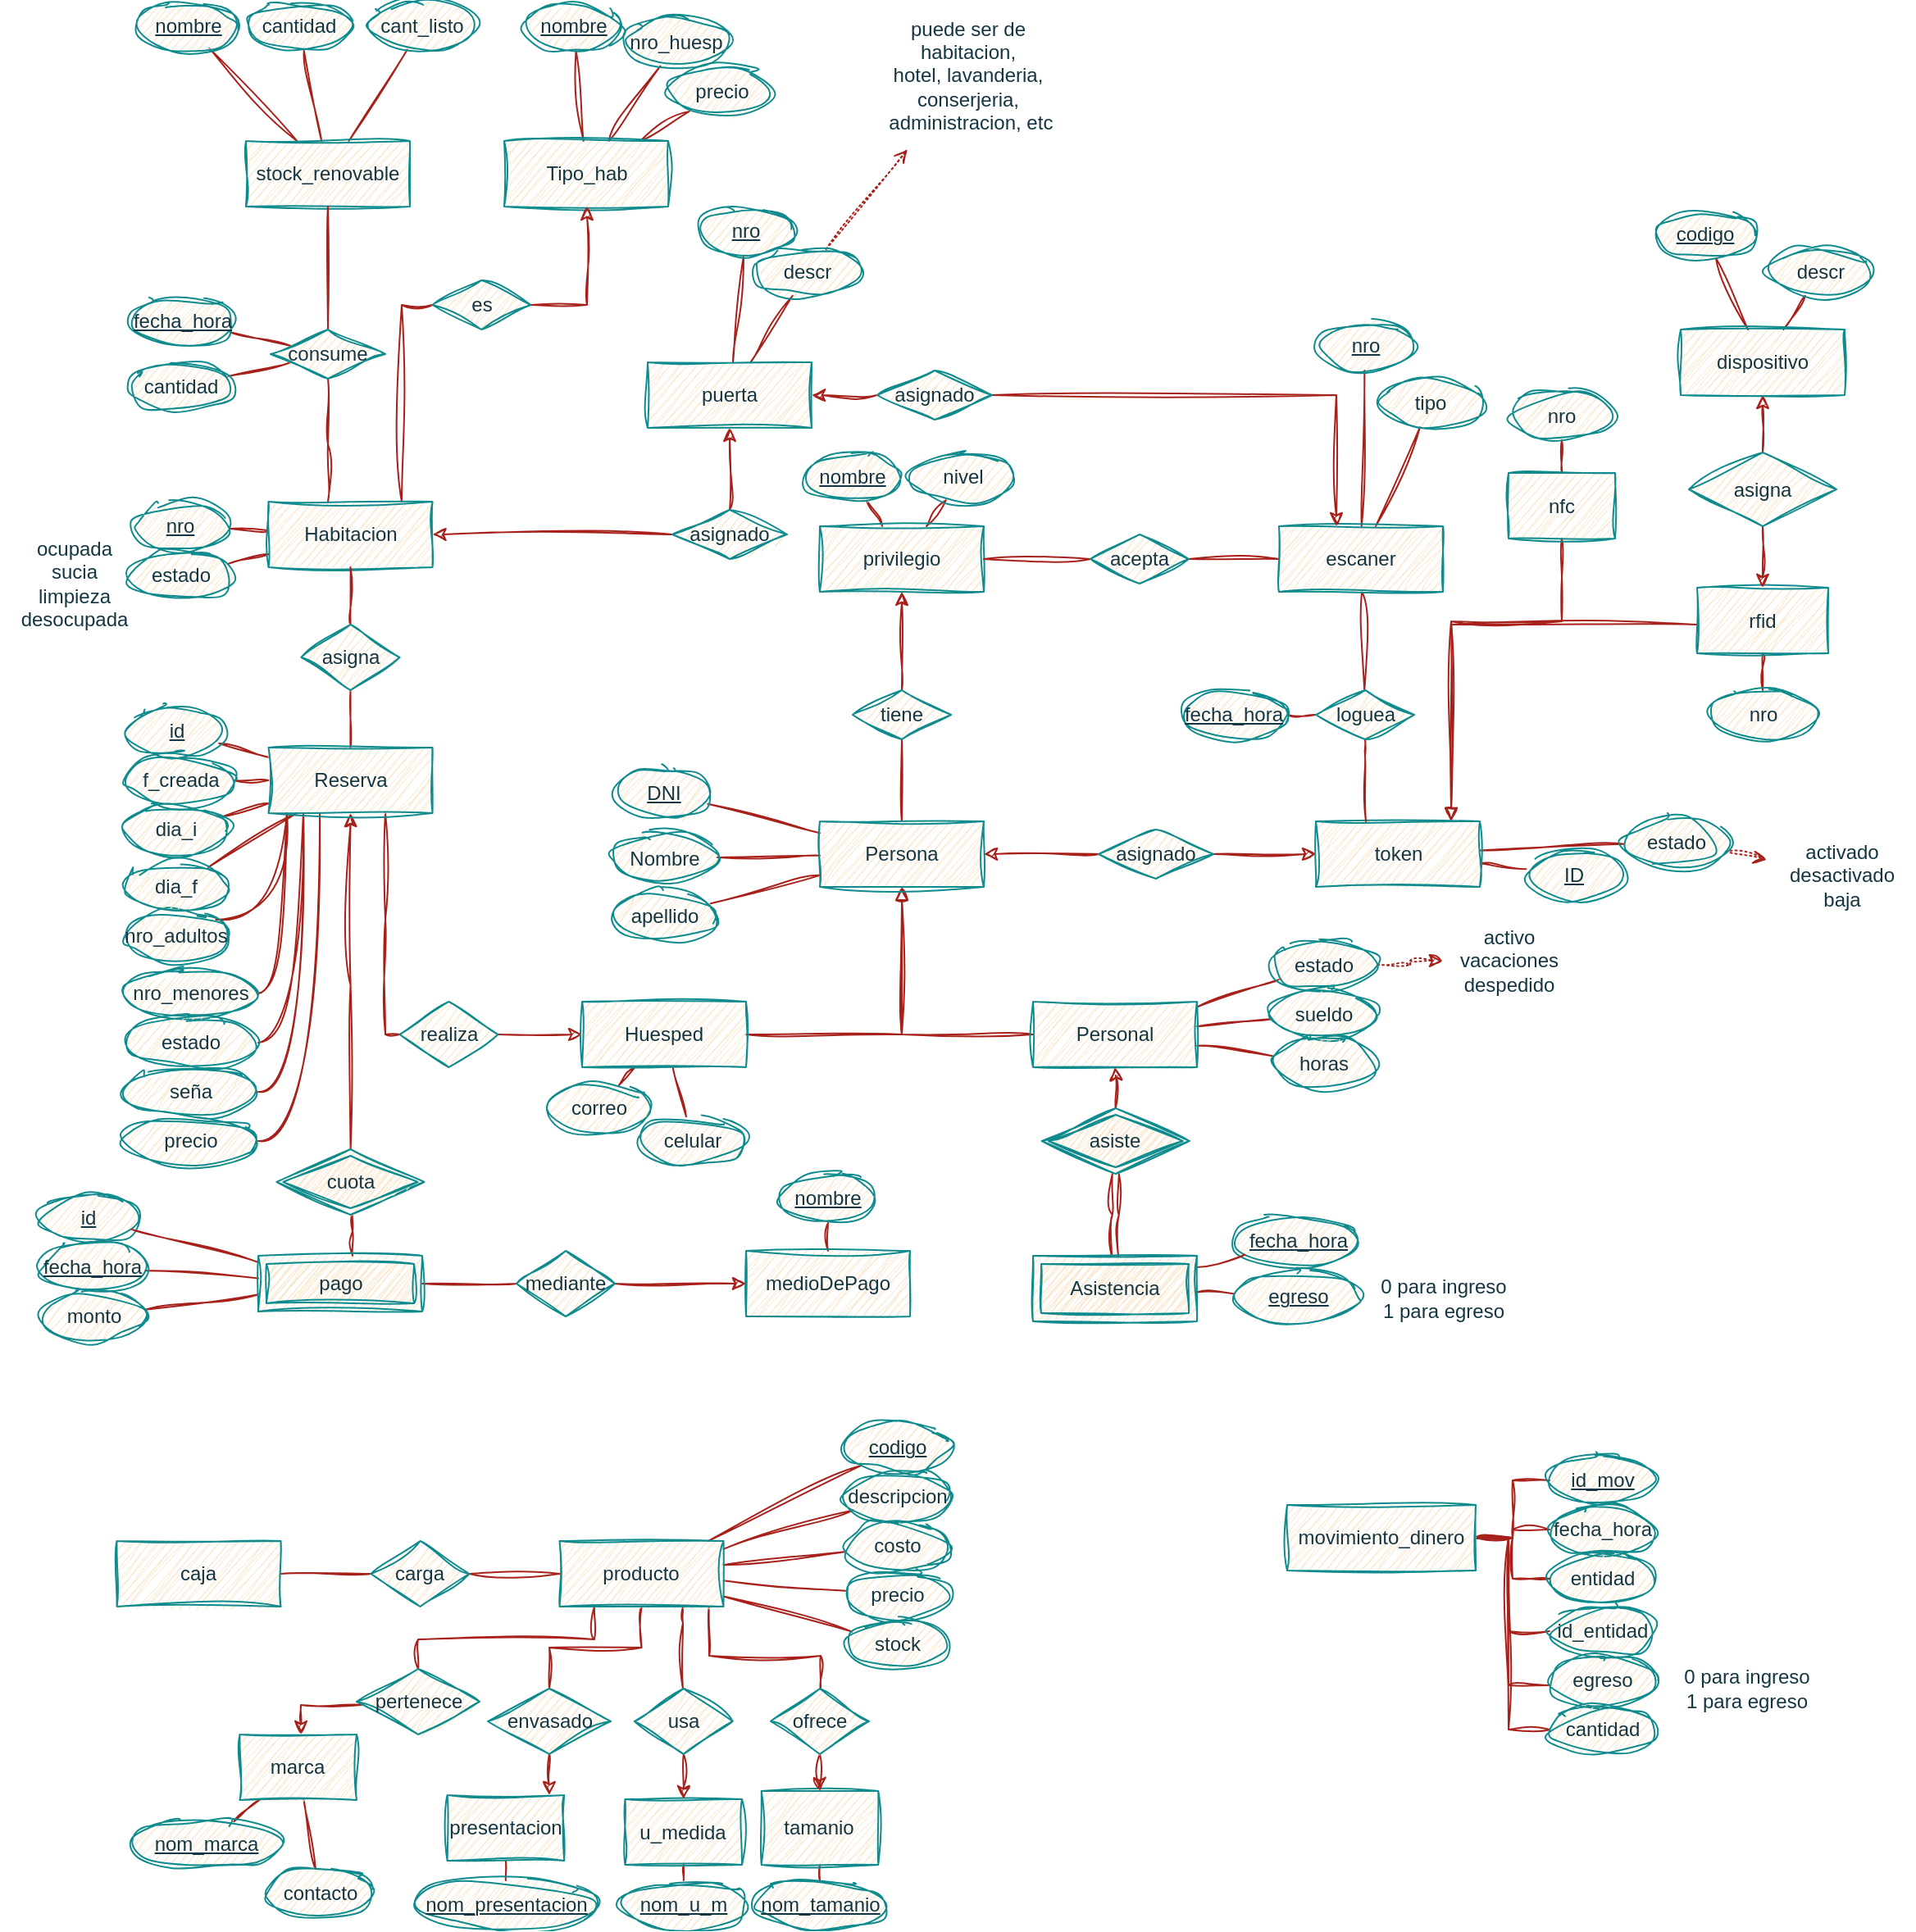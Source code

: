 <mxfile version="21.6.1" type="device">
  <diagram name="Página-1" id="vUdEzshz4xGa4dGxKWiB">
    <mxGraphModel dx="1091" dy="1515" grid="1" gridSize="10" guides="1" tooltips="1" connect="1" arrows="1" fold="1" page="1" pageScale="1" pageWidth="1169" pageHeight="827" math="0" shadow="0">
      <root>
        <mxCell id="0" />
        <mxCell id="1" parent="0" />
        <mxCell id="2DLSPHwtGJPYvEAH0uFt-27" style="edgeStyle=orthogonalEdgeStyle;rounded=0;orthogonalLoop=1;jettySize=auto;html=1;endArrow=none;endFill=0;labelBackgroundColor=none;strokeColor=#A8201A;fontColor=default;sketch=1;curveFitting=1;jiggle=2;curved=1;" parent="1" source="2DLSPHwtGJPYvEAH0uFt-2" target="2DLSPHwtGJPYvEAH0uFt-20" edge="1">
          <mxGeometry relative="1" as="geometry">
            <mxPoint x="225" y="-264.592" as="sourcePoint" />
            <Array as="points">
              <mxPoint x="175" y="-267" />
            </Array>
          </mxGeometry>
        </mxCell>
        <mxCell id="2DLSPHwtGJPYvEAH0uFt-28" style="edgeStyle=none;rounded=0;orthogonalLoop=1;jettySize=auto;html=1;endArrow=none;endFill=0;labelBackgroundColor=none;strokeColor=#A8201A;fontColor=default;sketch=1;curveFitting=1;jiggle=2;" parent="1" source="2DLSPHwtGJPYvEAH0uFt-2" target="uHT9NDxbYbigw-TC4vjU-1" edge="1">
          <mxGeometry relative="1" as="geometry">
            <mxPoint x="225" y="-250.787" as="sourcePoint" />
          </mxGeometry>
        </mxCell>
        <mxCell id="2DLSPHwtGJPYvEAH0uFt-29" style="edgeStyle=orthogonalEdgeStyle;rounded=0;orthogonalLoop=1;jettySize=auto;html=1;endArrow=none;endFill=0;labelBackgroundColor=none;strokeColor=#A8201A;fontColor=default;sketch=1;curveFitting=1;jiggle=2;curved=1;" parent="1" source="2DLSPHwtGJPYvEAH0uFt-2" target="2DLSPHwtGJPYvEAH0uFt-22" edge="1">
          <mxGeometry relative="1" as="geometry">
            <mxPoint x="180.048" y="-206.389" as="targetPoint" />
            <Array as="points">
              <mxPoint x="175" y="-222" />
            </Array>
          </mxGeometry>
        </mxCell>
        <mxCell id="2DLSPHwtGJPYvEAH0uFt-46" style="edgeStyle=none;rounded=0;orthogonalLoop=1;jettySize=auto;html=1;endArrow=none;endFill=0;labelBackgroundColor=none;strokeColor=#A8201A;fontColor=default;sketch=1;curveFitting=1;jiggle=2;" parent="1" source="2DLSPHwtGJPYvEAH0uFt-2" target="2DLSPHwtGJPYvEAH0uFt-45" edge="1">
          <mxGeometry relative="1" as="geometry" />
        </mxCell>
        <mxCell id="2DLSPHwtGJPYvEAH0uFt-102" style="edgeStyle=orthogonalEdgeStyle;rounded=0;orthogonalLoop=1;jettySize=auto;html=1;strokeColor=#A8201A;fontColor=default;endArrow=none;endFill=0;labelBackgroundColor=none;sketch=1;curveFitting=1;jiggle=2;" parent="1" source="2DLSPHwtGJPYvEAH0uFt-2" target="2DLSPHwtGJPYvEAH0uFt-98" edge="1">
          <mxGeometry relative="1" as="geometry">
            <Array as="points">
              <mxPoint x="235" y="-267" />
              <mxPoint x="235" y="-267" />
            </Array>
          </mxGeometry>
        </mxCell>
        <mxCell id="2DLSPHwtGJPYvEAH0uFt-106" style="edgeStyle=none;rounded=0;orthogonalLoop=1;jettySize=auto;html=1;strokeColor=#A8201A;fontColor=default;endArrow=none;endFill=0;labelBackgroundColor=none;sketch=1;curveFitting=1;jiggle=2;" parent="1" source="2DLSPHwtGJPYvEAH0uFt-2" target="2DLSPHwtGJPYvEAH0uFt-105" edge="1">
          <mxGeometry relative="1" as="geometry" />
        </mxCell>
        <mxCell id="2DLSPHwtGJPYvEAH0uFt-107" style="edgeStyle=none;rounded=0;orthogonalLoop=1;jettySize=auto;html=1;strokeColor=#A8201A;fontColor=default;endArrow=none;endFill=0;labelBackgroundColor=none;sketch=1;curveFitting=1;jiggle=2;" parent="1" source="2DLSPHwtGJPYvEAH0uFt-2" target="2DLSPHwtGJPYvEAH0uFt-104" edge="1">
          <mxGeometry relative="1" as="geometry" />
        </mxCell>
        <mxCell id="2DLSPHwtGJPYvEAH0uFt-108" style="edgeStyle=none;rounded=0;orthogonalLoop=1;jettySize=auto;html=1;strokeColor=#A8201A;fontColor=default;endArrow=none;endFill=0;labelBackgroundColor=none;sketch=1;curveFitting=1;jiggle=2;" parent="1" source="2DLSPHwtGJPYvEAH0uFt-2" target="2DLSPHwtGJPYvEAH0uFt-103" edge="1">
          <mxGeometry relative="1" as="geometry" />
        </mxCell>
        <mxCell id="2DLSPHwtGJPYvEAH0uFt-113" style="edgeStyle=orthogonalEdgeStyle;rounded=0;orthogonalLoop=1;jettySize=auto;html=1;strokeColor=#A8201A;fontColor=default;endArrow=none;endFill=0;labelBackgroundColor=none;sketch=1;curveFitting=1;jiggle=2;curved=1;" parent="1" source="2DLSPHwtGJPYvEAH0uFt-2" target="2DLSPHwtGJPYvEAH0uFt-109" edge="1">
          <mxGeometry relative="1" as="geometry">
            <Array as="points">
              <mxPoint x="185" y="-192" />
            </Array>
          </mxGeometry>
        </mxCell>
        <mxCell id="2DLSPHwtGJPYvEAH0uFt-114" style="edgeStyle=orthogonalEdgeStyle;rounded=0;orthogonalLoop=1;jettySize=auto;html=1;strokeColor=#A8201A;fontColor=default;endArrow=none;endFill=0;labelBackgroundColor=none;sketch=1;curveFitting=1;jiggle=2;curved=1;" parent="1" source="2DLSPHwtGJPYvEAH0uFt-2" target="2DLSPHwtGJPYvEAH0uFt-110" edge="1">
          <mxGeometry relative="1" as="geometry">
            <Array as="points">
              <mxPoint x="185" y="-162" />
            </Array>
          </mxGeometry>
        </mxCell>
        <mxCell id="2DLSPHwtGJPYvEAH0uFt-115" style="edgeStyle=orthogonalEdgeStyle;rounded=0;orthogonalLoop=1;jettySize=auto;html=1;strokeColor=#A8201A;fontColor=default;endArrow=none;endFill=0;labelBackgroundColor=none;sketch=1;curveFitting=1;jiggle=2;curved=1;" parent="1" source="2DLSPHwtGJPYvEAH0uFt-2" target="2DLSPHwtGJPYvEAH0uFt-111" edge="1">
          <mxGeometry relative="1" as="geometry">
            <Array as="points">
              <mxPoint x="195" y="-132" />
            </Array>
          </mxGeometry>
        </mxCell>
        <mxCell id="wIx6jThIuujUmdIRCcFs-43" style="edgeStyle=orthogonalEdgeStyle;rounded=0;sketch=1;hachureGap=4;jiggle=2;curveFitting=1;orthogonalLoop=1;jettySize=auto;html=1;strokeColor=#A8201A;fontFamily=Architects Daughter;fontSource=https%3A%2F%2Ffonts.googleapis.com%2Fcss%3Ffamily%3DArchitects%2BDaughter;fontSize=16;fontColor=default;fillColor=#FAE5C7;endArrow=none;endFill=0;startArrow=classic;startFill=1;labelBackgroundColor=none;" parent="1" source="2DLSPHwtGJPYvEAH0uFt-2" target="wIx6jThIuujUmdIRCcFs-46" edge="1">
          <mxGeometry relative="1" as="geometry">
            <mxPoint x="292.303" y="-210.202" as="targetPoint" />
            <Array as="points">
              <mxPoint x="214" y="-227" />
              <mxPoint x="214" y="-227" />
            </Array>
          </mxGeometry>
        </mxCell>
        <mxCell id="2DLSPHwtGJPYvEAH0uFt-2" value="Reserva" style="whiteSpace=wrap;html=1;align=center;labelBackgroundColor=none;fillColor=#FAE5C7;strokeColor=#0F8B8D;fontColor=#143642;rounded=0;sketch=1;curveFitting=1;jiggle=2;" parent="1" vertex="1">
          <mxGeometry x="163.75" y="-372" width="100" height="40" as="geometry" />
        </mxCell>
        <mxCell id="2DLSPHwtGJPYvEAH0uFt-7" style="edgeStyle=orthogonalEdgeStyle;rounded=0;orthogonalLoop=1;jettySize=auto;html=1;endArrow=block;endFill=0;labelBackgroundColor=none;strokeColor=#A8201A;fontColor=default;sketch=1;curveFitting=1;jiggle=2;" parent="1" source="2DLSPHwtGJPYvEAH0uFt-3" target="2DLSPHwtGJPYvEAH0uFt-5" edge="1">
          <mxGeometry relative="1" as="geometry" />
        </mxCell>
        <mxCell id="2DLSPHwtGJPYvEAH0uFt-101" style="rounded=0;orthogonalLoop=1;jettySize=auto;html=1;strokeColor=#A8201A;fontColor=default;endArrow=none;endFill=0;startArrow=classic;startFill=1;labelBackgroundColor=none;sketch=1;curveFitting=1;jiggle=2;" parent="1" source="2DLSPHwtGJPYvEAH0uFt-3" target="2DLSPHwtGJPYvEAH0uFt-98" edge="1">
          <mxGeometry relative="1" as="geometry" />
        </mxCell>
        <mxCell id="wIx6jThIuujUmdIRCcFs-29" style="edgeStyle=none;rounded=0;sketch=1;hachureGap=4;jiggle=2;curveFitting=1;orthogonalLoop=1;jettySize=auto;html=1;strokeColor=#A8201A;fontFamily=Architects Daughter;fontSource=https%3A%2F%2Ffonts.googleapis.com%2Fcss%3Ffamily%3DArchitects%2BDaughter;fontSize=16;fontColor=default;fillColor=#FAE5C7;endArrow=none;endFill=0;labelBackgroundColor=none;" parent="1" source="2DLSPHwtGJPYvEAH0uFt-3" target="wIx6jThIuujUmdIRCcFs-27" edge="1">
          <mxGeometry relative="1" as="geometry" />
        </mxCell>
        <mxCell id="wIx6jThIuujUmdIRCcFs-30" style="edgeStyle=none;rounded=0;sketch=1;hachureGap=4;jiggle=2;curveFitting=1;orthogonalLoop=1;jettySize=auto;html=1;strokeColor=#A8201A;fontFamily=Architects Daughter;fontSource=https%3A%2F%2Ffonts.googleapis.com%2Fcss%3Ffamily%3DArchitects%2BDaughter;fontSize=16;fontColor=default;fillColor=#FAE5C7;endArrow=none;endFill=0;labelBackgroundColor=none;" parent="1" source="2DLSPHwtGJPYvEAH0uFt-3" target="wIx6jThIuujUmdIRCcFs-26" edge="1">
          <mxGeometry relative="1" as="geometry" />
        </mxCell>
        <mxCell id="2DLSPHwtGJPYvEAH0uFt-3" value="Huesped" style="whiteSpace=wrap;html=1;align=center;labelBackgroundColor=none;fillColor=#FAE5C7;strokeColor=#0F8B8D;fontColor=#143642;rounded=0;sketch=1;curveFitting=1;jiggle=2;" parent="1" vertex="1">
          <mxGeometry x="355" y="-217" width="100" height="40" as="geometry" />
        </mxCell>
        <mxCell id="2DLSPHwtGJPYvEAH0uFt-6" style="edgeStyle=orthogonalEdgeStyle;rounded=0;orthogonalLoop=1;jettySize=auto;html=1;endArrow=block;endFill=0;labelBackgroundColor=none;strokeColor=#A8201A;fontColor=default;sketch=1;curveFitting=1;jiggle=2;" parent="1" source="2DLSPHwtGJPYvEAH0uFt-4" target="2DLSPHwtGJPYvEAH0uFt-5" edge="1">
          <mxGeometry relative="1" as="geometry" />
        </mxCell>
        <mxCell id="wIx6jThIuujUmdIRCcFs-4" style="edgeStyle=none;rounded=0;orthogonalLoop=1;jettySize=auto;html=1;labelBackgroundColor=none;strokeColor=#A8201A;fontColor=default;sketch=1;curveFitting=1;jiggle=2;endArrow=none;endFill=0;" parent="1" source="2DLSPHwtGJPYvEAH0uFt-4" target="wIx6jThIuujUmdIRCcFs-3" edge="1">
          <mxGeometry relative="1" as="geometry" />
        </mxCell>
        <mxCell id="wIx6jThIuujUmdIRCcFs-24" style="edgeStyle=none;rounded=0;sketch=1;hachureGap=4;jiggle=2;curveFitting=1;orthogonalLoop=1;jettySize=auto;html=1;strokeColor=#A8201A;fontFamily=Architects Daughter;fontSource=https%3A%2F%2Ffonts.googleapis.com%2Fcss%3Ffamily%3DArchitects%2BDaughter;fontSize=16;fontColor=default;fillColor=#FAE5C7;endArrow=none;endFill=0;labelBackgroundColor=none;" parent="1" source="2DLSPHwtGJPYvEAH0uFt-4" target="wIx6jThIuujUmdIRCcFs-22" edge="1">
          <mxGeometry relative="1" as="geometry" />
        </mxCell>
        <mxCell id="wIx6jThIuujUmdIRCcFs-25" style="edgeStyle=none;rounded=0;sketch=1;hachureGap=4;jiggle=2;curveFitting=1;orthogonalLoop=1;jettySize=auto;html=1;strokeColor=#A8201A;fontFamily=Architects Daughter;fontSource=https%3A%2F%2Ffonts.googleapis.com%2Fcss%3Ffamily%3DArchitects%2BDaughter;fontSize=16;fontColor=default;fillColor=#FAE5C7;endArrow=none;endFill=0;labelBackgroundColor=none;" parent="1" source="2DLSPHwtGJPYvEAH0uFt-4" target="wIx6jThIuujUmdIRCcFs-23" edge="1">
          <mxGeometry relative="1" as="geometry" />
        </mxCell>
        <mxCell id="2DLSPHwtGJPYvEAH0uFt-4" value="Personal" style="whiteSpace=wrap;html=1;align=center;labelBackgroundColor=none;fillColor=#FAE5C7;strokeColor=#0F8B8D;fontColor=#143642;rounded=0;sketch=1;curveFitting=1;jiggle=2;" parent="1" vertex="1">
          <mxGeometry x="630" y="-217" width="100" height="40" as="geometry" />
        </mxCell>
        <mxCell id="2DLSPHwtGJPYvEAH0uFt-30" style="edgeStyle=none;rounded=0;orthogonalLoop=1;jettySize=auto;html=1;endArrow=none;endFill=0;labelBackgroundColor=none;strokeColor=#A8201A;fontColor=default;sketch=1;curveFitting=1;jiggle=2;" parent="1" source="2DLSPHwtGJPYvEAH0uFt-5" target="2DLSPHwtGJPYvEAH0uFt-8" edge="1">
          <mxGeometry relative="1" as="geometry" />
        </mxCell>
        <mxCell id="2DLSPHwtGJPYvEAH0uFt-31" style="edgeStyle=none;rounded=0;orthogonalLoop=1;jettySize=auto;html=1;endArrow=none;endFill=0;labelBackgroundColor=none;strokeColor=#A8201A;fontColor=default;sketch=1;curveFitting=1;jiggle=2;" parent="1" source="2DLSPHwtGJPYvEAH0uFt-5" target="2DLSPHwtGJPYvEAH0uFt-9" edge="1">
          <mxGeometry relative="1" as="geometry" />
        </mxCell>
        <mxCell id="2DLSPHwtGJPYvEAH0uFt-32" style="edgeStyle=none;rounded=0;orthogonalLoop=1;jettySize=auto;html=1;endArrow=none;endFill=0;labelBackgroundColor=none;strokeColor=#A8201A;fontColor=default;sketch=1;curveFitting=1;jiggle=2;" parent="1" source="2DLSPHwtGJPYvEAH0uFt-5" target="2DLSPHwtGJPYvEAH0uFt-10" edge="1">
          <mxGeometry relative="1" as="geometry" />
        </mxCell>
        <mxCell id="2DLSPHwtGJPYvEAH0uFt-78" style="edgeStyle=none;rounded=0;orthogonalLoop=1;jettySize=auto;html=1;endArrow=none;endFill=0;labelBackgroundColor=none;strokeColor=#A8201A;fontColor=default;sketch=1;curveFitting=1;jiggle=2;" parent="1" source="2DLSPHwtGJPYvEAH0uFt-5" target="2DLSPHwtGJPYvEAH0uFt-77" edge="1">
          <mxGeometry relative="1" as="geometry" />
        </mxCell>
        <mxCell id="2DLSPHwtGJPYvEAH0uFt-5" value="Persona" style="whiteSpace=wrap;html=1;align=center;labelBackgroundColor=none;fillColor=#FAE5C7;strokeColor=#0F8B8D;fontColor=#143642;rounded=0;sketch=1;curveFitting=1;jiggle=2;" parent="1" vertex="1">
          <mxGeometry x="500" y="-327" width="100" height="40" as="geometry" />
        </mxCell>
        <mxCell id="2DLSPHwtGJPYvEAH0uFt-8" value="DNI" style="ellipse;whiteSpace=wrap;html=1;align=center;fontStyle=4;labelBackgroundColor=none;fillColor=#FAE5C7;strokeColor=#0F8B8D;fontColor=#143642;rounded=0;sketch=1;curveFitting=1;jiggle=2;" parent="1" vertex="1">
          <mxGeometry x="375" y="-359.5" width="60" height="30" as="geometry" />
        </mxCell>
        <mxCell id="2DLSPHwtGJPYvEAH0uFt-9" value="Nombre" style="ellipse;whiteSpace=wrap;html=1;align=center;labelBackgroundColor=none;fillColor=#FAE5C7;strokeColor=#0F8B8D;fontColor=#143642;rounded=0;sketch=1;curveFitting=1;jiggle=2;" parent="1" vertex="1">
          <mxGeometry x="372.5" y="-319.5" width="65" height="30" as="geometry" />
        </mxCell>
        <mxCell id="2DLSPHwtGJPYvEAH0uFt-10" value="apellido" style="ellipse;whiteSpace=wrap;html=1;align=center;labelBackgroundColor=none;fillColor=#FAE5C7;strokeColor=#0F8B8D;fontColor=#143642;rounded=0;sketch=1;curveFitting=1;jiggle=2;" parent="1" vertex="1">
          <mxGeometry x="372.5" y="-284.5" width="65" height="30" as="geometry" />
        </mxCell>
        <mxCell id="2DLSPHwtGJPYvEAH0uFt-25" style="rounded=0;orthogonalLoop=1;jettySize=auto;html=1;endArrow=none;endFill=0;labelBackgroundColor=none;strokeColor=#A8201A;fontColor=default;sketch=1;curveFitting=1;jiggle=2;" parent="1" source="2DLSPHwtGJPYvEAH0uFt-12" target="2DLSPHwtGJPYvEAH0uFt-13" edge="1">
          <mxGeometry relative="1" as="geometry" />
        </mxCell>
        <mxCell id="2DLSPHwtGJPYvEAH0uFt-26" style="rounded=0;orthogonalLoop=1;jettySize=auto;html=1;endArrow=none;endFill=0;labelBackgroundColor=none;strokeColor=#A8201A;fontColor=default;sketch=1;curveFitting=1;jiggle=2;" parent="1" source="2DLSPHwtGJPYvEAH0uFt-12" target="2DLSPHwtGJPYvEAH0uFt-19" edge="1">
          <mxGeometry relative="1" as="geometry" />
        </mxCell>
        <mxCell id="2DLSPHwtGJPYvEAH0uFt-116" style="edgeStyle=none;rounded=0;orthogonalLoop=1;jettySize=auto;html=1;strokeColor=#A8201A;fontColor=default;endArrow=none;endFill=0;labelBackgroundColor=none;sketch=1;curveFitting=1;jiggle=2;" parent="1" source="2DLSPHwtGJPYvEAH0uFt-12" target="2DLSPHwtGJPYvEAH0uFt-112" edge="1">
          <mxGeometry relative="1" as="geometry" />
        </mxCell>
        <mxCell id="2DLSPHwtGJPYvEAH0uFt-12" value="Tipo_hab" style="whiteSpace=wrap;html=1;align=center;labelBackgroundColor=none;fillColor=#FAE5C7;strokeColor=#0F8B8D;fontColor=#143642;rounded=0;sketch=1;curveFitting=1;jiggle=2;" parent="1" vertex="1">
          <mxGeometry x="307.5" y="-742" width="100" height="40" as="geometry" />
        </mxCell>
        <mxCell id="2DLSPHwtGJPYvEAH0uFt-13" value="nombre" style="ellipse;whiteSpace=wrap;html=1;align=center;fontStyle=4;labelBackgroundColor=none;fillColor=#FAE5C7;strokeColor=#0F8B8D;fontColor=#143642;rounded=0;sketch=1;curveFitting=1;jiggle=2;" parent="1" vertex="1">
          <mxGeometry x="320" y="-827" width="60" height="30" as="geometry" />
        </mxCell>
        <mxCell id="2DLSPHwtGJPYvEAH0uFt-19" value="nro_huesp" style="ellipse;whiteSpace=wrap;html=1;align=center;labelBackgroundColor=none;fillColor=#FAE5C7;strokeColor=#0F8B8D;fontColor=#143642;rounded=0;sketch=1;curveFitting=1;jiggle=2;" parent="1" vertex="1">
          <mxGeometry x="380" y="-817" width="65" height="30" as="geometry" />
        </mxCell>
        <mxCell id="2DLSPHwtGJPYvEAH0uFt-20" value="nro_adultos" style="ellipse;whiteSpace=wrap;html=1;align=center;labelBackgroundColor=none;fillColor=#FAE5C7;strokeColor=#0F8B8D;fontColor=#143642;rounded=0;sketch=1;curveFitting=1;jiggle=2;" parent="1" vertex="1">
          <mxGeometry x="75" y="-272" width="65" height="30" as="geometry" />
        </mxCell>
        <mxCell id="2DLSPHwtGJPYvEAH0uFt-22" value="nro_menores" style="ellipse;whiteSpace=wrap;html=1;align=center;labelBackgroundColor=none;fillColor=#FAE5C7;strokeColor=#0F8B8D;fontColor=#143642;rounded=0;sketch=1;curveFitting=1;jiggle=2;" parent="1" vertex="1">
          <mxGeometry x="75" y="-237" width="82.5" height="30" as="geometry" />
        </mxCell>
        <mxCell id="HaLsxfCkIbKNE1Ko7HlQ-8" style="rounded=0;sketch=1;hachureGap=4;jiggle=2;curveFitting=1;orthogonalLoop=1;jettySize=auto;html=1;strokeColor=#A8201A;fontFamily=Architects Daughter;fontSource=https%3A%2F%2Ffonts.googleapis.com%2Fcss%3Ffamily%3DArchitects%2BDaughter;fontSize=16;fontColor=#143642;fillColor=#FAE5C7;endArrow=none;endFill=0;" edge="1" parent="1" source="2DLSPHwtGJPYvEAH0uFt-33" target="HaLsxfCkIbKNE1Ko7HlQ-6">
          <mxGeometry relative="1" as="geometry" />
        </mxCell>
        <mxCell id="HaLsxfCkIbKNE1Ko7HlQ-9" style="rounded=0;sketch=1;hachureGap=4;jiggle=2;curveFitting=1;orthogonalLoop=1;jettySize=auto;html=1;strokeColor=#A8201A;fontFamily=Architects Daughter;fontSource=https%3A%2F%2Ffonts.googleapis.com%2Fcss%3Ffamily%3DArchitects%2BDaughter;fontSize=16;fontColor=#143642;fillColor=#FAE5C7;endArrow=none;endFill=0;" edge="1" parent="1" source="2DLSPHwtGJPYvEAH0uFt-33" target="HaLsxfCkIbKNE1Ko7HlQ-7">
          <mxGeometry relative="1" as="geometry" />
        </mxCell>
        <mxCell id="HaLsxfCkIbKNE1Ko7HlQ-13" style="rounded=0;sketch=1;hachureGap=4;jiggle=2;curveFitting=1;orthogonalLoop=1;jettySize=auto;html=1;strokeColor=#A8201A;fontFamily=Architects Daughter;fontSource=https%3A%2F%2Ffonts.googleapis.com%2Fcss%3Ffamily%3DArchitects%2BDaughter;fontSize=16;fontColor=#143642;fillColor=#FAE5C7;endArrow=none;endFill=0;" edge="1" parent="1" source="2DLSPHwtGJPYvEAH0uFt-33" target="HaLsxfCkIbKNE1Ko7HlQ-10">
          <mxGeometry relative="1" as="geometry" />
        </mxCell>
        <mxCell id="HaLsxfCkIbKNE1Ko7HlQ-14" style="rounded=0;sketch=1;hachureGap=4;jiggle=2;curveFitting=1;orthogonalLoop=1;jettySize=auto;html=1;strokeColor=#A8201A;fontFamily=Architects Daughter;fontSource=https%3A%2F%2Ffonts.googleapis.com%2Fcss%3Ffamily%3DArchitects%2BDaughter;fontSize=16;fontColor=#143642;fillColor=#FAE5C7;endArrow=none;endFill=0;" edge="1" parent="1" source="2DLSPHwtGJPYvEAH0uFt-33" target="HaLsxfCkIbKNE1Ko7HlQ-11">
          <mxGeometry relative="1" as="geometry" />
        </mxCell>
        <mxCell id="HaLsxfCkIbKNE1Ko7HlQ-15" style="rounded=0;sketch=1;hachureGap=4;jiggle=2;curveFitting=1;orthogonalLoop=1;jettySize=auto;html=1;strokeColor=#A8201A;fontFamily=Architects Daughter;fontSource=https%3A%2F%2Ffonts.googleapis.com%2Fcss%3Ffamily%3DArchitects%2BDaughter;fontSize=16;fontColor=#143642;fillColor=#FAE5C7;endArrow=none;endFill=0;" edge="1" parent="1" source="2DLSPHwtGJPYvEAH0uFt-33" target="HaLsxfCkIbKNE1Ko7HlQ-12">
          <mxGeometry relative="1" as="geometry" />
        </mxCell>
        <mxCell id="HaLsxfCkIbKNE1Ko7HlQ-33" style="edgeStyle=orthogonalEdgeStyle;rounded=0;sketch=1;hachureGap=4;jiggle=2;curveFitting=1;orthogonalLoop=1;jettySize=auto;html=1;strokeColor=#A8201A;fontFamily=Architects Daughter;fontSource=https%3A%2F%2Ffonts.googleapis.com%2Fcss%3Ffamily%3DArchitects%2BDaughter;fontSize=16;fontColor=#143642;fillColor=#FAE5C7;endArrow=none;endFill=0;" edge="1" parent="1" source="2DLSPHwtGJPYvEAH0uFt-33" target="HaLsxfCkIbKNE1Ko7HlQ-32">
          <mxGeometry relative="1" as="geometry">
            <Array as="points">
              <mxPoint x="432.5" y="182" />
              <mxPoint x="500.5" y="182" />
            </Array>
          </mxGeometry>
        </mxCell>
        <mxCell id="HaLsxfCkIbKNE1Ko7HlQ-37" style="edgeStyle=orthogonalEdgeStyle;rounded=0;sketch=1;hachureGap=4;jiggle=2;curveFitting=1;orthogonalLoop=1;jettySize=auto;html=1;strokeColor=#A8201A;fontFamily=Architects Daughter;fontSource=https%3A%2F%2Ffonts.googleapis.com%2Fcss%3Ffamily%3DArchitects%2BDaughter;fontSize=16;fontColor=#143642;fillColor=#FAE5C7;endArrow=none;endFill=0;" edge="1" parent="1" source="2DLSPHwtGJPYvEAH0uFt-33" target="HaLsxfCkIbKNE1Ko7HlQ-36">
          <mxGeometry relative="1" as="geometry">
            <Array as="points">
              <mxPoint x="416.5" y="162" />
              <mxPoint x="416.5" y="162" />
            </Array>
          </mxGeometry>
        </mxCell>
        <mxCell id="HaLsxfCkIbKNE1Ko7HlQ-40" style="edgeStyle=orthogonalEdgeStyle;rounded=0;sketch=1;hachureGap=4;jiggle=2;curveFitting=1;orthogonalLoop=1;jettySize=auto;html=1;strokeColor=#A8201A;fontFamily=Architects Daughter;fontSource=https%3A%2F%2Ffonts.googleapis.com%2Fcss%3Ffamily%3DArchitects%2BDaughter;fontSize=16;fontColor=#143642;fillColor=#FAE5C7;endArrow=none;endFill=0;" edge="1" parent="1" source="2DLSPHwtGJPYvEAH0uFt-33" target="HaLsxfCkIbKNE1Ko7HlQ-39">
          <mxGeometry relative="1" as="geometry" />
        </mxCell>
        <mxCell id="HaLsxfCkIbKNE1Ko7HlQ-44" style="edgeStyle=orthogonalEdgeStyle;rounded=0;sketch=1;hachureGap=4;jiggle=2;curveFitting=1;orthogonalLoop=1;jettySize=auto;html=1;strokeColor=#A8201A;fontFamily=Architects Daughter;fontSource=https%3A%2F%2Ffonts.googleapis.com%2Fcss%3Ffamily%3DArchitects%2BDaughter;fontSize=16;fontColor=#143642;fillColor=#FAE5C7;endArrow=none;endFill=0;" edge="1" parent="1" source="2DLSPHwtGJPYvEAH0uFt-33" target="HaLsxfCkIbKNE1Ko7HlQ-43">
          <mxGeometry relative="1" as="geometry">
            <Array as="points">
              <mxPoint x="362.5" y="172" />
            </Array>
          </mxGeometry>
        </mxCell>
        <mxCell id="2DLSPHwtGJPYvEAH0uFt-33" value="producto" style="whiteSpace=wrap;html=1;align=center;labelBackgroundColor=none;fillColor=#FAE5C7;strokeColor=#0F8B8D;fontColor=#143642;rounded=0;sketch=1;curveFitting=1;jiggle=2;" parent="1" vertex="1">
          <mxGeometry x="341.25" y="112" width="100" height="40" as="geometry" />
        </mxCell>
        <mxCell id="2DLSPHwtGJPYvEAH0uFt-37" style="edgeStyle=none;rounded=0;orthogonalLoop=1;jettySize=auto;html=1;endArrow=none;endFill=0;labelBackgroundColor=none;strokeColor=#A8201A;fontColor=default;sketch=1;curveFitting=1;jiggle=2;" parent="1" source="2DLSPHwtGJPYvEAH0uFt-34" target="2DLSPHwtGJPYvEAH0uFt-35" edge="1">
          <mxGeometry relative="1" as="geometry" />
        </mxCell>
        <mxCell id="2DLSPHwtGJPYvEAH0uFt-41" style="edgeStyle=none;rounded=0;orthogonalLoop=1;jettySize=auto;html=1;endArrow=none;endFill=0;labelBackgroundColor=none;strokeColor=#A8201A;fontColor=default;sketch=1;curveFitting=1;jiggle=2;" parent="1" source="2DLSPHwtGJPYvEAH0uFt-34" target="2DLSPHwtGJPYvEAH0uFt-40" edge="1">
          <mxGeometry relative="1" as="geometry" />
        </mxCell>
        <mxCell id="2DLSPHwtGJPYvEAH0uFt-43" style="edgeStyle=orthogonalEdgeStyle;rounded=0;orthogonalLoop=1;jettySize=auto;html=1;endArrow=none;endFill=0;labelBackgroundColor=none;strokeColor=#A8201A;fontColor=default;sketch=1;curveFitting=1;jiggle=2;" parent="1" source="2DLSPHwtGJPYvEAH0uFt-34" target="2DLSPHwtGJPYvEAH0uFt-42" edge="1">
          <mxGeometry relative="1" as="geometry">
            <Array as="points">
              <mxPoint x="245" y="-642" />
            </Array>
          </mxGeometry>
        </mxCell>
        <mxCell id="wIx6jThIuujUmdIRCcFs-80" style="edgeStyle=orthogonalEdgeStyle;rounded=0;sketch=1;hachureGap=4;jiggle=2;curveFitting=1;orthogonalLoop=1;jettySize=auto;html=1;strokeColor=#A8201A;fontFamily=Architects Daughter;fontSource=https%3A%2F%2Ffonts.googleapis.com%2Fcss%3Ffamily%3DArchitects%2BDaughter;fontSize=16;fontColor=default;fillColor=#FAE5C7;endArrow=none;endFill=0;labelBackgroundColor=none;" parent="1" source="2DLSPHwtGJPYvEAH0uFt-34" target="wIx6jThIuujUmdIRCcFs-79" edge="1">
          <mxGeometry relative="1" as="geometry">
            <Array as="points">
              <mxPoint x="200" y="-557" />
              <mxPoint x="200" y="-557" />
            </Array>
          </mxGeometry>
        </mxCell>
        <mxCell id="2DLSPHwtGJPYvEAH0uFt-34" value="Habitacion" style="whiteSpace=wrap;html=1;align=center;labelBackgroundColor=none;fillColor=#FAE5C7;strokeColor=#0F8B8D;fontColor=#143642;rounded=0;sketch=1;curveFitting=1;jiggle=2;" parent="1" vertex="1">
          <mxGeometry x="163.75" y="-522" width="100" height="40" as="geometry" />
        </mxCell>
        <mxCell id="2DLSPHwtGJPYvEAH0uFt-35" value="nro" style="ellipse;whiteSpace=wrap;html=1;align=center;fontStyle=4;labelBackgroundColor=none;fillColor=#FAE5C7;strokeColor=#0F8B8D;fontColor=#143642;rounded=0;sketch=1;curveFitting=1;jiggle=2;" parent="1" vertex="1">
          <mxGeometry x="80" y="-522" width="60" height="30" as="geometry" />
        </mxCell>
        <mxCell id="2DLSPHwtGJPYvEAH0uFt-40" value="estado" style="ellipse;whiteSpace=wrap;html=1;align=center;labelBackgroundColor=none;fillColor=#FAE5C7;strokeColor=#0F8B8D;fontColor=#143642;rounded=0;sketch=1;curveFitting=1;jiggle=2;" parent="1" vertex="1">
          <mxGeometry x="77.5" y="-492" width="65" height="30" as="geometry" />
        </mxCell>
        <mxCell id="2DLSPHwtGJPYvEAH0uFt-44" style="edgeStyle=orthogonalEdgeStyle;rounded=0;orthogonalLoop=1;jettySize=auto;html=1;labelBackgroundColor=none;strokeColor=#A8201A;fontColor=default;sketch=1;curveFitting=1;jiggle=2;" parent="1" source="2DLSPHwtGJPYvEAH0uFt-42" target="2DLSPHwtGJPYvEAH0uFt-12" edge="1">
          <mxGeometry relative="1" as="geometry">
            <Array as="points">
              <mxPoint x="358" y="-642" />
            </Array>
          </mxGeometry>
        </mxCell>
        <mxCell id="2DLSPHwtGJPYvEAH0uFt-42" value="es" style="shape=rhombus;perimeter=rhombusPerimeter;whiteSpace=wrap;html=1;align=center;labelBackgroundColor=none;fillColor=#FAE5C7;strokeColor=#0F8B8D;fontColor=#143642;rounded=0;sketch=1;curveFitting=1;jiggle=2;" parent="1" vertex="1">
          <mxGeometry x="263.75" y="-657" width="60" height="30" as="geometry" />
        </mxCell>
        <mxCell id="2DLSPHwtGJPYvEAH0uFt-47" style="edgeStyle=none;rounded=0;orthogonalLoop=1;jettySize=auto;html=1;endArrow=none;endFill=0;labelBackgroundColor=none;strokeColor=#A8201A;fontColor=default;sketch=1;curveFitting=1;jiggle=2;" parent="1" source="2DLSPHwtGJPYvEAH0uFt-45" target="2DLSPHwtGJPYvEAH0uFt-34" edge="1">
          <mxGeometry relative="1" as="geometry" />
        </mxCell>
        <mxCell id="2DLSPHwtGJPYvEAH0uFt-45" value="asigna" style="shape=rhombus;perimeter=rhombusPerimeter;whiteSpace=wrap;html=1;align=center;labelBackgroundColor=none;fillColor=#FAE5C7;strokeColor=#0F8B8D;fontColor=#143642;rounded=0;sketch=1;curveFitting=1;jiggle=2;" parent="1" vertex="1">
          <mxGeometry x="183.75" y="-447" width="60" height="40" as="geometry" />
        </mxCell>
        <mxCell id="2DLSPHwtGJPYvEAH0uFt-48" style="edgeStyle=orthogonalEdgeStyle;rounded=0;orthogonalLoop=1;jettySize=auto;html=1;endArrow=block;endFill=0;labelBackgroundColor=none;strokeColor=#A8201A;fontColor=default;sketch=1;curveFitting=1;jiggle=2;" parent="1" source="2DLSPHwtGJPYvEAH0uFt-49" target="2DLSPHwtGJPYvEAH0uFt-55" edge="1">
          <mxGeometry relative="1" as="geometry">
            <Array as="points">
              <mxPoint x="953" y="-449" />
              <mxPoint x="885" y="-449" />
            </Array>
          </mxGeometry>
        </mxCell>
        <mxCell id="2DLSPHwtGJPYvEAH0uFt-63" style="edgeStyle=none;rounded=0;orthogonalLoop=1;jettySize=auto;html=1;endArrow=none;endFill=0;labelBackgroundColor=none;strokeColor=#A8201A;fontColor=default;sketch=1;curveFitting=1;jiggle=2;" parent="1" source="2DLSPHwtGJPYvEAH0uFt-49" target="2DLSPHwtGJPYvEAH0uFt-62" edge="1">
          <mxGeometry relative="1" as="geometry" />
        </mxCell>
        <mxCell id="2DLSPHwtGJPYvEAH0uFt-49" value="nfc" style="whiteSpace=wrap;html=1;align=center;labelBackgroundColor=none;fillColor=#FAE5C7;strokeColor=#0F8B8D;fontColor=#143642;rounded=0;sketch=1;curveFitting=1;jiggle=2;" parent="1" vertex="1">
          <mxGeometry x="920" y="-539.5" width="65" height="40" as="geometry" />
        </mxCell>
        <mxCell id="2DLSPHwtGJPYvEAH0uFt-50" style="edgeStyle=orthogonalEdgeStyle;rounded=0;orthogonalLoop=1;jettySize=auto;html=1;endArrow=block;endFill=0;labelBackgroundColor=none;strokeColor=#A8201A;fontColor=default;sketch=1;curveFitting=1;jiggle=2;" parent="1" source="2DLSPHwtGJPYvEAH0uFt-51" target="2DLSPHwtGJPYvEAH0uFt-55" edge="1">
          <mxGeometry relative="1" as="geometry">
            <Array as="points">
              <mxPoint x="885" y="-447" />
            </Array>
          </mxGeometry>
        </mxCell>
        <mxCell id="2DLSPHwtGJPYvEAH0uFt-65" style="edgeStyle=none;rounded=0;orthogonalLoop=1;jettySize=auto;html=1;endArrow=none;endFill=0;labelBackgroundColor=none;strokeColor=#A8201A;fontColor=default;sketch=1;curveFitting=1;jiggle=2;" parent="1" source="2DLSPHwtGJPYvEAH0uFt-51" target="2DLSPHwtGJPYvEAH0uFt-64" edge="1">
          <mxGeometry relative="1" as="geometry" />
        </mxCell>
        <mxCell id="2DLSPHwtGJPYvEAH0uFt-51" value="rfid" style="whiteSpace=wrap;html=1;align=center;labelBackgroundColor=none;fillColor=#FAE5C7;strokeColor=#0F8B8D;fontColor=#143642;rounded=0;sketch=1;curveFitting=1;jiggle=2;" parent="1" vertex="1">
          <mxGeometry x="1035" y="-469.5" width="80" height="40" as="geometry" />
        </mxCell>
        <mxCell id="2DLSPHwtGJPYvEAH0uFt-52" style="edgeStyle=none;rounded=0;orthogonalLoop=1;jettySize=auto;html=1;endArrow=none;endFill=0;labelBackgroundColor=none;strokeColor=#A8201A;fontColor=default;sketch=1;curveFitting=1;jiggle=2;" parent="1" source="2DLSPHwtGJPYvEAH0uFt-55" target="2DLSPHwtGJPYvEAH0uFt-56" edge="1">
          <mxGeometry relative="1" as="geometry" />
        </mxCell>
        <mxCell id="wIx6jThIuujUmdIRCcFs-2" style="rounded=0;orthogonalLoop=1;jettySize=auto;html=1;endArrow=none;endFill=0;labelBackgroundColor=none;strokeColor=#A8201A;fontColor=default;sketch=1;curveFitting=1;jiggle=2;" parent="1" source="2DLSPHwtGJPYvEAH0uFt-55" target="wIx6jThIuujUmdIRCcFs-1" edge="1">
          <mxGeometry relative="1" as="geometry" />
        </mxCell>
        <mxCell id="2DLSPHwtGJPYvEAH0uFt-55" value="token" style="whiteSpace=wrap;html=1;align=center;labelBackgroundColor=none;fillColor=#FAE5C7;strokeColor=#0F8B8D;fontColor=#143642;rounded=0;sketch=1;curveFitting=1;jiggle=2;" parent="1" vertex="1">
          <mxGeometry x="802.5" y="-327" width="100" height="40" as="geometry" />
        </mxCell>
        <mxCell id="2DLSPHwtGJPYvEAH0uFt-56" value="ID" style="ellipse;whiteSpace=wrap;html=1;align=center;fontStyle=4;labelBackgroundColor=none;fillColor=#FAE5C7;strokeColor=#0F8B8D;fontColor=#143642;rounded=0;sketch=1;curveFitting=1;jiggle=2;" parent="1" vertex="1">
          <mxGeometry x="930" y="-309.5" width="60" height="30" as="geometry" />
        </mxCell>
        <mxCell id="2DLSPHwtGJPYvEAH0uFt-61" style="edgeStyle=none;rounded=0;orthogonalLoop=1;jettySize=auto;html=1;endArrow=none;endFill=0;labelBackgroundColor=none;strokeColor=#A8201A;fontColor=default;sketch=1;curveFitting=1;jiggle=2;" parent="1" source="2DLSPHwtGJPYvEAH0uFt-59" target="2DLSPHwtGJPYvEAH0uFt-60" edge="1">
          <mxGeometry relative="1" as="geometry" />
        </mxCell>
        <mxCell id="2DLSPHwtGJPYvEAH0uFt-72" style="edgeStyle=none;rounded=0;orthogonalLoop=1;jettySize=auto;html=1;endArrow=none;endFill=0;labelBackgroundColor=none;strokeColor=#A8201A;fontColor=default;sketch=1;curveFitting=1;jiggle=2;" parent="1" source="2DLSPHwtGJPYvEAH0uFt-59" target="2DLSPHwtGJPYvEAH0uFt-71" edge="1">
          <mxGeometry relative="1" as="geometry" />
        </mxCell>
        <mxCell id="2DLSPHwtGJPYvEAH0uFt-75" style="edgeStyle=orthogonalEdgeStyle;rounded=0;orthogonalLoop=1;jettySize=auto;html=1;endArrow=none;endFill=0;labelBackgroundColor=none;strokeColor=#A8201A;fontColor=default;sketch=1;curveFitting=1;jiggle=2;" parent="1" source="2DLSPHwtGJPYvEAH0uFt-59" target="2DLSPHwtGJPYvEAH0uFt-74" edge="1">
          <mxGeometry relative="1" as="geometry" />
        </mxCell>
        <mxCell id="2DLSPHwtGJPYvEAH0uFt-118" style="edgeStyle=none;rounded=0;orthogonalLoop=1;jettySize=auto;html=1;strokeColor=#A8201A;fontColor=default;endArrow=none;endFill=0;labelBackgroundColor=none;sketch=1;curveFitting=1;jiggle=2;" parent="1" source="2DLSPHwtGJPYvEAH0uFt-59" target="2DLSPHwtGJPYvEAH0uFt-117" edge="1">
          <mxGeometry relative="1" as="geometry" />
        </mxCell>
        <mxCell id="2DLSPHwtGJPYvEAH0uFt-59" value="escaner" style="whiteSpace=wrap;html=1;align=center;labelBackgroundColor=none;fillColor=#FAE5C7;strokeColor=#0F8B8D;fontColor=#143642;rounded=0;sketch=1;curveFitting=1;jiggle=2;" parent="1" vertex="1">
          <mxGeometry x="780" y="-507" width="100" height="40" as="geometry" />
        </mxCell>
        <mxCell id="2DLSPHwtGJPYvEAH0uFt-60" value="nro" style="ellipse;whiteSpace=wrap;html=1;align=center;fontStyle=4;labelBackgroundColor=none;fillColor=#FAE5C7;strokeColor=#0F8B8D;fontColor=#143642;rounded=0;sketch=1;curveFitting=1;jiggle=2;" parent="1" vertex="1">
          <mxGeometry x="802.5" y="-632" width="60" height="30" as="geometry" />
        </mxCell>
        <mxCell id="2DLSPHwtGJPYvEAH0uFt-62" value="nro" style="ellipse;whiteSpace=wrap;html=1;align=center;labelBackgroundColor=none;fillColor=#FAE5C7;strokeColor=#0F8B8D;fontColor=#143642;rounded=0;sketch=1;curveFitting=1;jiggle=2;" parent="1" vertex="1">
          <mxGeometry x="920" y="-589.5" width="65" height="30" as="geometry" />
        </mxCell>
        <mxCell id="2DLSPHwtGJPYvEAH0uFt-64" value="nro" style="ellipse;whiteSpace=wrap;html=1;align=center;labelBackgroundColor=none;fillColor=#FAE5C7;strokeColor=#0F8B8D;fontColor=#143642;rounded=0;sketch=1;curveFitting=1;jiggle=2;" parent="1" vertex="1">
          <mxGeometry x="1042.5" y="-407" width="65" height="30" as="geometry" />
        </mxCell>
        <mxCell id="2DLSPHwtGJPYvEAH0uFt-66" style="edgeStyle=none;rounded=0;orthogonalLoop=1;jettySize=auto;html=1;endArrow=none;endFill=0;labelBackgroundColor=none;strokeColor=#A8201A;fontColor=default;sketch=1;curveFitting=1;jiggle=2;" parent="1" source="2DLSPHwtGJPYvEAH0uFt-67" target="2DLSPHwtGJPYvEAH0uFt-68" edge="1">
          <mxGeometry relative="1" as="geometry" />
        </mxCell>
        <mxCell id="2DLSPHwtGJPYvEAH0uFt-70" style="edgeStyle=none;rounded=0;orthogonalLoop=1;jettySize=auto;html=1;endArrow=none;endFill=0;labelBackgroundColor=none;strokeColor=#A8201A;fontColor=default;sketch=1;curveFitting=1;jiggle=2;" parent="1" source="2DLSPHwtGJPYvEAH0uFt-67" target="2DLSPHwtGJPYvEAH0uFt-69" edge="1">
          <mxGeometry relative="1" as="geometry" />
        </mxCell>
        <mxCell id="2DLSPHwtGJPYvEAH0uFt-67" value="privilegio" style="whiteSpace=wrap;html=1;align=center;labelBackgroundColor=none;fillColor=#FAE5C7;strokeColor=#0F8B8D;fontColor=#143642;rounded=0;sketch=1;curveFitting=1;jiggle=2;" parent="1" vertex="1">
          <mxGeometry x="500" y="-507" width="100" height="40" as="geometry" />
        </mxCell>
        <mxCell id="2DLSPHwtGJPYvEAH0uFt-68" value="nombre" style="ellipse;whiteSpace=wrap;html=1;align=center;fontStyle=4;labelBackgroundColor=none;fillColor=#FAE5C7;strokeColor=#0F8B8D;fontColor=#143642;rounded=0;sketch=1;curveFitting=1;jiggle=2;" parent="1" vertex="1">
          <mxGeometry x="490" y="-552" width="60" height="30" as="geometry" />
        </mxCell>
        <mxCell id="2DLSPHwtGJPYvEAH0uFt-69" value="nivel" style="ellipse;whiteSpace=wrap;html=1;align=center;labelBackgroundColor=none;fillColor=#FAE5C7;strokeColor=#0F8B8D;fontColor=#143642;rounded=0;sketch=1;curveFitting=1;jiggle=2;" parent="1" vertex="1">
          <mxGeometry x="555" y="-552" width="65" height="30" as="geometry" />
        </mxCell>
        <mxCell id="2DLSPHwtGJPYvEAH0uFt-73" style="edgeStyle=orthogonalEdgeStyle;rounded=0;orthogonalLoop=1;jettySize=auto;html=1;endArrow=none;endFill=0;labelBackgroundColor=none;strokeColor=#A8201A;fontColor=default;sketch=1;curveFitting=1;jiggle=2;" parent="1" source="2DLSPHwtGJPYvEAH0uFt-71" target="2DLSPHwtGJPYvEAH0uFt-55" edge="1">
          <mxGeometry relative="1" as="geometry">
            <Array as="points">
              <mxPoint x="833" y="-367" />
              <mxPoint x="833" y="-367" />
            </Array>
          </mxGeometry>
        </mxCell>
        <mxCell id="wIx6jThIuujUmdIRCcFs-7" style="rounded=0;orthogonalLoop=1;jettySize=auto;html=1;strokeColor=#A8201A;fontColor=default;sketch=1;curveFitting=1;jiggle=2;labelBackgroundColor=none;endArrow=none;endFill=0;" parent="1" source="2DLSPHwtGJPYvEAH0uFt-71" target="wIx6jThIuujUmdIRCcFs-6" edge="1">
          <mxGeometry relative="1" as="geometry" />
        </mxCell>
        <mxCell id="2DLSPHwtGJPYvEAH0uFt-71" value="loguea" style="shape=rhombus;perimeter=rhombusPerimeter;whiteSpace=wrap;html=1;align=center;labelBackgroundColor=none;fillColor=#FAE5C7;strokeColor=#0F8B8D;fontColor=#143642;rounded=0;sketch=1;curveFitting=1;jiggle=2;" parent="1" vertex="1">
          <mxGeometry x="802.5" y="-407" width="60" height="30" as="geometry" />
        </mxCell>
        <mxCell id="2DLSPHwtGJPYvEAH0uFt-76" style="edgeStyle=orthogonalEdgeStyle;rounded=0;orthogonalLoop=1;jettySize=auto;html=1;endArrow=none;endFill=0;labelBackgroundColor=none;strokeColor=#A8201A;fontColor=default;sketch=1;curveFitting=1;jiggle=2;" parent="1" source="2DLSPHwtGJPYvEAH0uFt-74" target="2DLSPHwtGJPYvEAH0uFt-67" edge="1">
          <mxGeometry relative="1" as="geometry" />
        </mxCell>
        <mxCell id="2DLSPHwtGJPYvEAH0uFt-74" value="acepta" style="shape=rhombus;perimeter=rhombusPerimeter;whiteSpace=wrap;html=1;align=center;labelBackgroundColor=none;fillColor=#FAE5C7;strokeColor=#0F8B8D;fontColor=#143642;rounded=0;sketch=1;curveFitting=1;jiggle=2;" parent="1" vertex="1">
          <mxGeometry x="665" y="-502" width="60" height="30" as="geometry" />
        </mxCell>
        <mxCell id="2DLSPHwtGJPYvEAH0uFt-80" style="edgeStyle=none;rounded=0;orthogonalLoop=1;jettySize=auto;html=1;labelBackgroundColor=none;strokeColor=#A8201A;fontColor=default;sketch=1;curveFitting=1;jiggle=2;" parent="1" source="2DLSPHwtGJPYvEAH0uFt-77" target="2DLSPHwtGJPYvEAH0uFt-67" edge="1">
          <mxGeometry relative="1" as="geometry" />
        </mxCell>
        <mxCell id="2DLSPHwtGJPYvEAH0uFt-77" value="tiene" style="shape=rhombus;perimeter=rhombusPerimeter;whiteSpace=wrap;html=1;align=center;labelBackgroundColor=none;fillColor=#FAE5C7;strokeColor=#0F8B8D;rounded=0;sketch=1;curveFitting=1;jiggle=2;fontColor=#143642;" parent="1" vertex="1">
          <mxGeometry x="520" y="-407" width="60" height="30" as="geometry" />
        </mxCell>
        <mxCell id="2DLSPHwtGJPYvEAH0uFt-83" style="edgeStyle=none;rounded=0;orthogonalLoop=1;jettySize=auto;html=1;labelBackgroundColor=none;strokeColor=#A8201A;fontColor=default;sketch=1;curveFitting=1;jiggle=2;" parent="1" source="2DLSPHwtGJPYvEAH0uFt-81" target="2DLSPHwtGJPYvEAH0uFt-5" edge="1">
          <mxGeometry relative="1" as="geometry" />
        </mxCell>
        <mxCell id="2DLSPHwtGJPYvEAH0uFt-84" style="edgeStyle=orthogonalEdgeStyle;rounded=0;orthogonalLoop=1;jettySize=auto;html=1;labelBackgroundColor=none;strokeColor=#A8201A;fontColor=default;sketch=1;curveFitting=1;jiggle=2;" parent="1" source="2DLSPHwtGJPYvEAH0uFt-81" target="2DLSPHwtGJPYvEAH0uFt-55" edge="1">
          <mxGeometry relative="1" as="geometry" />
        </mxCell>
        <mxCell id="2DLSPHwtGJPYvEAH0uFt-81" value="asignado" style="shape=rhombus;perimeter=rhombusPerimeter;whiteSpace=wrap;html=1;align=center;labelBackgroundColor=none;fillColor=#FAE5C7;strokeColor=#0F8B8D;fontColor=#143642;rounded=0;sketch=1;curveFitting=1;jiggle=2;" parent="1" vertex="1">
          <mxGeometry x="670" y="-322" width="70" height="30" as="geometry" />
        </mxCell>
        <mxCell id="2DLSPHwtGJPYvEAH0uFt-89" style="edgeStyle=none;rounded=0;orthogonalLoop=1;jettySize=auto;html=1;endArrow=none;endFill=0;labelBackgroundColor=none;strokeColor=#A8201A;fontColor=default;sketch=1;curveFitting=1;jiggle=2;" parent="1" source="2DLSPHwtGJPYvEAH0uFt-86" target="2DLSPHwtGJPYvEAH0uFt-87" edge="1">
          <mxGeometry relative="1" as="geometry" />
        </mxCell>
        <mxCell id="2DLSPHwtGJPYvEAH0uFt-90" style="edgeStyle=none;rounded=0;orthogonalLoop=1;jettySize=auto;html=1;endArrow=none;endFill=0;labelBackgroundColor=none;strokeColor=#A8201A;fontColor=default;sketch=1;curveFitting=1;jiggle=2;" parent="1" source="2DLSPHwtGJPYvEAH0uFt-86" target="2DLSPHwtGJPYvEAH0uFt-88" edge="1">
          <mxGeometry relative="1" as="geometry" />
        </mxCell>
        <mxCell id="2DLSPHwtGJPYvEAH0uFt-86" value="puerta" style="whiteSpace=wrap;html=1;align=center;labelBackgroundColor=none;fillColor=#FAE5C7;strokeColor=#0F8B8D;fontColor=#143642;rounded=0;sketch=1;curveFitting=1;jiggle=2;" parent="1" vertex="1">
          <mxGeometry x="395" y="-607" width="100" height="40" as="geometry" />
        </mxCell>
        <mxCell id="2DLSPHwtGJPYvEAH0uFt-87" value="nro" style="ellipse;whiteSpace=wrap;html=1;align=center;fontStyle=4;labelBackgroundColor=none;fillColor=#FAE5C7;strokeColor=#0F8B8D;fontColor=#143642;rounded=0;sketch=1;curveFitting=1;jiggle=2;" parent="1" vertex="1">
          <mxGeometry x="425" y="-702" width="60" height="30" as="geometry" />
        </mxCell>
        <mxCell id="wIx6jThIuujUmdIRCcFs-37" style="edgeStyle=none;rounded=0;sketch=1;hachureGap=4;jiggle=2;curveFitting=1;orthogonalLoop=1;jettySize=auto;html=1;strokeColor=#A8201A;fontFamily=Architects Daughter;fontSource=https%3A%2F%2Ffonts.googleapis.com%2Fcss%3Ffamily%3DArchitects%2BDaughter;fontSize=16;fontColor=default;fillColor=#FAE5C7;dashed=1;dashPattern=1 2;endArrow=open;endFill=0;labelBackgroundColor=none;" parent="1" source="2DLSPHwtGJPYvEAH0uFt-88" target="wIx6jThIuujUmdIRCcFs-36" edge="1">
          <mxGeometry relative="1" as="geometry" />
        </mxCell>
        <mxCell id="2DLSPHwtGJPYvEAH0uFt-88" value="descr" style="ellipse;whiteSpace=wrap;html=1;align=center;labelBackgroundColor=none;fillColor=#FAE5C7;strokeColor=#0F8B8D;fontColor=#143642;rounded=0;sketch=1;curveFitting=1;jiggle=2;" parent="1" vertex="1">
          <mxGeometry x="460" y="-677" width="65" height="30" as="geometry" />
        </mxCell>
        <mxCell id="2DLSPHwtGJPYvEAH0uFt-93" style="edgeStyle=none;rounded=0;orthogonalLoop=1;jettySize=auto;html=1;labelBackgroundColor=none;strokeColor=#A8201A;fontColor=default;sketch=1;curveFitting=1;jiggle=2;" parent="1" source="2DLSPHwtGJPYvEAH0uFt-91" target="2DLSPHwtGJPYvEAH0uFt-86" edge="1">
          <mxGeometry relative="1" as="geometry" />
        </mxCell>
        <mxCell id="2DLSPHwtGJPYvEAH0uFt-94" style="edgeStyle=orthogonalEdgeStyle;rounded=0;orthogonalLoop=1;jettySize=auto;html=1;labelBackgroundColor=none;strokeColor=#A8201A;fontColor=default;sketch=1;curveFitting=1;jiggle=2;" parent="1" source="2DLSPHwtGJPYvEAH0uFt-91" target="2DLSPHwtGJPYvEAH0uFt-34" edge="1">
          <mxGeometry relative="1" as="geometry" />
        </mxCell>
        <mxCell id="2DLSPHwtGJPYvEAH0uFt-91" value="asignado" style="shape=rhombus;perimeter=rhombusPerimeter;whiteSpace=wrap;html=1;align=center;labelBackgroundColor=none;fillColor=#FAE5C7;strokeColor=#0F8B8D;fontColor=#143642;rounded=0;sketch=1;curveFitting=1;jiggle=2;" parent="1" vertex="1">
          <mxGeometry x="410" y="-517" width="70" height="30" as="geometry" />
        </mxCell>
        <mxCell id="2DLSPHwtGJPYvEAH0uFt-96" style="edgeStyle=orthogonalEdgeStyle;rounded=0;orthogonalLoop=1;jettySize=auto;html=1;labelBackgroundColor=none;strokeColor=#A8201A;fontColor=default;sketch=1;curveFitting=1;jiggle=2;" parent="1" source="2DLSPHwtGJPYvEAH0uFt-95" target="2DLSPHwtGJPYvEAH0uFt-86" edge="1">
          <mxGeometry relative="1" as="geometry" />
        </mxCell>
        <mxCell id="2DLSPHwtGJPYvEAH0uFt-97" style="edgeStyle=orthogonalEdgeStyle;rounded=0;orthogonalLoop=1;jettySize=auto;html=1;labelBackgroundColor=none;strokeColor=#A8201A;fontColor=default;sketch=1;curveFitting=1;jiggle=2;" parent="1" source="2DLSPHwtGJPYvEAH0uFt-95" target="2DLSPHwtGJPYvEAH0uFt-59" edge="1">
          <mxGeometry relative="1" as="geometry">
            <Array as="points">
              <mxPoint x="815" y="-587" />
            </Array>
          </mxGeometry>
        </mxCell>
        <mxCell id="2DLSPHwtGJPYvEAH0uFt-95" value="asignado" style="shape=rhombus;perimeter=rhombusPerimeter;whiteSpace=wrap;html=1;align=center;labelBackgroundColor=none;fillColor=#FAE5C7;strokeColor=#0F8B8D;fontColor=#143642;rounded=0;sketch=1;curveFitting=1;jiggle=2;" parent="1" vertex="1">
          <mxGeometry x="535" y="-602" width="70" height="30" as="geometry" />
        </mxCell>
        <mxCell id="2DLSPHwtGJPYvEAH0uFt-98" value="realiza" style="shape=rhombus;perimeter=rhombusPerimeter;whiteSpace=wrap;html=1;align=center;labelBackgroundColor=none;fillColor=#FAE5C7;strokeColor=#0F8B8D;fontColor=#143642;rounded=0;sketch=1;curveFitting=1;jiggle=2;" parent="1" vertex="1">
          <mxGeometry x="243.75" y="-217" width="60" height="40" as="geometry" />
        </mxCell>
        <mxCell id="2DLSPHwtGJPYvEAH0uFt-103" value="id" style="ellipse;whiteSpace=wrap;html=1;align=center;fontStyle=4;labelBackgroundColor=none;fillColor=#FAE5C7;strokeColor=#0F8B8D;fontColor=#143642;rounded=0;sketch=1;curveFitting=1;jiggle=2;" parent="1" vertex="1">
          <mxGeometry x="77.5" y="-397" width="60" height="30" as="geometry" />
        </mxCell>
        <mxCell id="2DLSPHwtGJPYvEAH0uFt-104" value="dia_i" style="ellipse;whiteSpace=wrap;html=1;align=center;labelBackgroundColor=none;fillColor=#FAE5C7;strokeColor=#0F8B8D;fontColor=#143642;rounded=0;sketch=1;curveFitting=1;jiggle=2;" parent="1" vertex="1">
          <mxGeometry x="75" y="-337" width="65" height="30" as="geometry" />
        </mxCell>
        <mxCell id="2DLSPHwtGJPYvEAH0uFt-105" value="dia_f" style="ellipse;whiteSpace=wrap;html=1;align=center;labelBackgroundColor=none;fillColor=#FAE5C7;strokeColor=#0F8B8D;fontColor=#143642;rounded=0;sketch=1;curveFitting=1;jiggle=2;" parent="1" vertex="1">
          <mxGeometry x="75" y="-302" width="65" height="30" as="geometry" />
        </mxCell>
        <mxCell id="2DLSPHwtGJPYvEAH0uFt-109" value="estado" style="ellipse;whiteSpace=wrap;html=1;align=center;labelBackgroundColor=none;fillColor=#FAE5C7;strokeColor=#0F8B8D;fontColor=#143642;rounded=0;sketch=1;curveFitting=1;jiggle=2;" parent="1" vertex="1">
          <mxGeometry x="75" y="-207" width="82.5" height="30" as="geometry" />
        </mxCell>
        <mxCell id="2DLSPHwtGJPYvEAH0uFt-110" value="seña" style="ellipse;whiteSpace=wrap;html=1;align=center;labelBackgroundColor=none;fillColor=#FAE5C7;strokeColor=#0F8B8D;fontColor=#143642;rounded=0;sketch=1;curveFitting=1;jiggle=2;" parent="1" vertex="1">
          <mxGeometry x="75" y="-177" width="82.5" height="30" as="geometry" />
        </mxCell>
        <mxCell id="2DLSPHwtGJPYvEAH0uFt-111" value="precio" style="ellipse;whiteSpace=wrap;html=1;align=center;labelBackgroundColor=none;fillColor=#FAE5C7;strokeColor=#0F8B8D;fontColor=#143642;rounded=0;sketch=1;curveFitting=1;jiggle=2;" parent="1" vertex="1">
          <mxGeometry x="75" y="-147" width="82.5" height="30" as="geometry" />
        </mxCell>
        <mxCell id="2DLSPHwtGJPYvEAH0uFt-112" value="precio" style="ellipse;whiteSpace=wrap;html=1;align=center;labelBackgroundColor=none;fillColor=#FAE5C7;strokeColor=#0F8B8D;fontColor=#143642;rounded=0;sketch=1;curveFitting=1;jiggle=2;" parent="1" vertex="1">
          <mxGeometry x="407.5" y="-787" width="65" height="30" as="geometry" />
        </mxCell>
        <mxCell id="2DLSPHwtGJPYvEAH0uFt-117" value="tipo" style="ellipse;whiteSpace=wrap;html=1;align=center;labelBackgroundColor=none;fillColor=#FAE5C7;strokeColor=#0F8B8D;fontColor=#143642;rounded=0;sketch=1;curveFitting=1;jiggle=2;" parent="1" vertex="1">
          <mxGeometry x="840" y="-597" width="65" height="30" as="geometry" />
        </mxCell>
        <mxCell id="2DLSPHwtGJPYvEAH0uFt-122" style="edgeStyle=none;rounded=0;orthogonalLoop=1;jettySize=auto;html=1;strokeColor=#A8201A;fontColor=default;endArrow=none;endFill=0;startArrow=classic;startFill=1;labelBackgroundColor=none;sketch=1;curveFitting=1;jiggle=2;" parent="1" source="2DLSPHwtGJPYvEAH0uFt-119" target="2DLSPHwtGJPYvEAH0uFt-121" edge="1">
          <mxGeometry relative="1" as="geometry" />
        </mxCell>
        <mxCell id="wIx6jThIuujUmdIRCcFs-33" style="edgeStyle=none;rounded=0;sketch=1;hachureGap=4;jiggle=2;curveFitting=1;orthogonalLoop=1;jettySize=auto;html=1;strokeColor=#A8201A;fontFamily=Architects Daughter;fontSource=https%3A%2F%2Ffonts.googleapis.com%2Fcss%3Ffamily%3DArchitects%2BDaughter;fontSize=16;fontColor=default;fillColor=#FAE5C7;endArrow=none;endFill=0;labelBackgroundColor=none;" parent="1" source="2DLSPHwtGJPYvEAH0uFt-119" target="wIx6jThIuujUmdIRCcFs-32" edge="1">
          <mxGeometry relative="1" as="geometry" />
        </mxCell>
        <mxCell id="wIx6jThIuujUmdIRCcFs-34" style="edgeStyle=none;rounded=0;sketch=1;hachureGap=4;jiggle=2;curveFitting=1;orthogonalLoop=1;jettySize=auto;html=1;strokeColor=#A8201A;fontFamily=Architects Daughter;fontSource=https%3A%2F%2Ffonts.googleapis.com%2Fcss%3Ffamily%3DArchitects%2BDaughter;fontSize=16;fontColor=default;fillColor=#FAE5C7;endArrow=none;endFill=0;labelBackgroundColor=none;" parent="1" source="2DLSPHwtGJPYvEAH0uFt-119" target="wIx6jThIuujUmdIRCcFs-31" edge="1">
          <mxGeometry relative="1" as="geometry" />
        </mxCell>
        <mxCell id="2DLSPHwtGJPYvEAH0uFt-119" value="dispositivo" style="whiteSpace=wrap;html=1;align=center;labelBackgroundColor=none;fillColor=#FAE5C7;strokeColor=#0F8B8D;fontColor=#143642;rounded=0;sketch=1;curveFitting=1;jiggle=2;" parent="1" vertex="1">
          <mxGeometry x="1025" y="-627" width="100" height="40" as="geometry" />
        </mxCell>
        <mxCell id="2DLSPHwtGJPYvEAH0uFt-123" style="edgeStyle=none;rounded=0;orthogonalLoop=1;jettySize=auto;html=1;strokeColor=#A8201A;fontColor=default;labelBackgroundColor=none;sketch=1;curveFitting=1;jiggle=2;" parent="1" source="2DLSPHwtGJPYvEAH0uFt-121" target="2DLSPHwtGJPYvEAH0uFt-51" edge="1">
          <mxGeometry relative="1" as="geometry" />
        </mxCell>
        <mxCell id="2DLSPHwtGJPYvEAH0uFt-121" value="asigna" style="shape=rhombus;perimeter=rhombusPerimeter;whiteSpace=wrap;html=1;align=center;strokeColor=#0F8B8D;fontColor=#143642;fillColor=#FAE5C7;labelBackgroundColor=none;rounded=0;sketch=1;curveFitting=1;jiggle=2;" parent="1" vertex="1">
          <mxGeometry x="1030" y="-552" width="90" height="45" as="geometry" />
        </mxCell>
        <mxCell id="wIx6jThIuujUmdIRCcFs-39" style="edgeStyle=none;rounded=0;sketch=1;hachureGap=4;jiggle=2;curveFitting=1;orthogonalLoop=1;jettySize=auto;html=1;strokeColor=#A8201A;fontFamily=Architects Daughter;fontSource=https%3A%2F%2Ffonts.googleapis.com%2Fcss%3Ffamily%3DArchitects%2BDaughter;fontSize=16;fontColor=default;fillColor=#FAE5C7;endArrow=open;endFill=0;dashed=1;dashPattern=1 2;labelBackgroundColor=none;" parent="1" source="wIx6jThIuujUmdIRCcFs-1" target="wIx6jThIuujUmdIRCcFs-38" edge="1">
          <mxGeometry relative="1" as="geometry" />
        </mxCell>
        <mxCell id="wIx6jThIuujUmdIRCcFs-1" value="estado" style="ellipse;whiteSpace=wrap;html=1;align=center;labelBackgroundColor=none;fillColor=#FAE5C7;strokeColor=#0F8B8D;fontColor=#143642;rounded=0;sketch=1;curveFitting=1;jiggle=2;" parent="1" vertex="1">
          <mxGeometry x="990" y="-329.5" width="65" height="30" as="geometry" />
        </mxCell>
        <mxCell id="HaLsxfCkIbKNE1Ko7HlQ-3" style="edgeStyle=orthogonalEdgeStyle;rounded=0;sketch=1;hachureGap=4;jiggle=2;curveFitting=1;orthogonalLoop=1;jettySize=auto;html=1;fontFamily=Architects Daughter;fontSource=https%3A%2F%2Ffonts.googleapis.com%2Fcss%3Ffamily%3DArchitects%2BDaughter;fontSize=16;dashed=1;dashPattern=1 2;endArrow=classic;endFill=1;labelBackgroundColor=none;strokeColor=#A8201A;fontColor=default;" edge="1" parent="1" source="wIx6jThIuujUmdIRCcFs-3" target="wIx6jThIuujUmdIRCcFs-21">
          <mxGeometry relative="1" as="geometry" />
        </mxCell>
        <mxCell id="wIx6jThIuujUmdIRCcFs-3" value="estado" style="ellipse;whiteSpace=wrap;html=1;align=center;labelBackgroundColor=none;fillColor=#FAE5C7;strokeColor=#0F8B8D;fontColor=#143642;rounded=0;sketch=1;curveFitting=1;jiggle=2;" parent="1" vertex="1">
          <mxGeometry x="775" y="-254.5" width="65" height="30" as="geometry" />
        </mxCell>
        <mxCell id="wIx6jThIuujUmdIRCcFs-6" value="&lt;u&gt;fecha_hora&lt;/u&gt;" style="ellipse;whiteSpace=wrap;html=1;align=center;labelBackgroundColor=none;fillColor=#FAE5C7;strokeColor=#0F8B8D;fontColor=#143642;rounded=0;sketch=1;curveFitting=1;jiggle=2;" parent="1" vertex="1">
          <mxGeometry x="720" y="-407" width="65" height="30" as="geometry" />
        </mxCell>
        <mxCell id="wIx6jThIuujUmdIRCcFs-9" style="edgeStyle=orthogonalEdgeStyle;rounded=0;sketch=1;hachureGap=4;jiggle=2;curveFitting=1;orthogonalLoop=1;jettySize=auto;html=1;strokeColor=#A8201A;fontFamily=Architects Daughter;fontSource=https%3A%2F%2Ffonts.googleapis.com%2Fcss%3Ffamily%3DArchitects%2BDaughter;fontSize=16;fontColor=default;fillColor=#FAE5C7;labelBackgroundColor=none;" parent="1" source="wIx6jThIuujUmdIRCcFs-14" target="2DLSPHwtGJPYvEAH0uFt-4" edge="1">
          <mxGeometry relative="1" as="geometry">
            <mxPoint x="745" y="-127" as="sourcePoint" />
          </mxGeometry>
        </mxCell>
        <mxCell id="wIx6jThIuujUmdIRCcFs-11" style="edgeStyle=orthogonalEdgeStyle;rounded=0;sketch=1;hachureGap=4;jiggle=2;curveFitting=1;orthogonalLoop=1;jettySize=auto;html=1;strokeColor=#A8201A;fontFamily=Architects Daughter;fontSource=https%3A%2F%2Ffonts.googleapis.com%2Fcss%3Ffamily%3DArchitects%2BDaughter;fontSize=16;fontColor=default;fillColor=#FAE5C7;endArrow=none;endFill=0;shape=link;labelBackgroundColor=none;" parent="1" target="wIx6jThIuujUmdIRCcFs-13" edge="1" source="wIx6jThIuujUmdIRCcFs-14">
          <mxGeometry relative="1" as="geometry">
            <mxPoint x="680" y="-87" as="sourcePoint" />
            <mxPoint x="680" y="-47" as="targetPoint" />
          </mxGeometry>
        </mxCell>
        <mxCell id="wIx6jThIuujUmdIRCcFs-12" value="fecha_hora" style="ellipse;whiteSpace=wrap;html=1;align=center;labelBackgroundColor=none;fillColor=#FAE5C7;strokeColor=#0F8B8D;fontColor=#143642;rounded=0;sketch=1;curveFitting=1;jiggle=2;fontStyle=4" parent="1" vertex="1">
          <mxGeometry x="752.5" y="-86" width="77.5" height="30" as="geometry" />
        </mxCell>
        <mxCell id="wIx6jThIuujUmdIRCcFs-16" style="rounded=0;sketch=1;hachureGap=4;jiggle=2;curveFitting=1;orthogonalLoop=1;jettySize=auto;html=1;strokeColor=#A8201A;fontFamily=Architects Daughter;fontSource=https%3A%2F%2Ffonts.googleapis.com%2Fcss%3Ffamily%3DArchitects%2BDaughter;fontSize=16;fontColor=default;fillColor=#FAE5C7;endArrow=none;endFill=0;labelBackgroundColor=none;" parent="1" source="wIx6jThIuujUmdIRCcFs-13" target="wIx6jThIuujUmdIRCcFs-12" edge="1">
          <mxGeometry relative="1" as="geometry" />
        </mxCell>
        <mxCell id="wIx6jThIuujUmdIRCcFs-18" style="edgeStyle=none;rounded=0;sketch=1;hachureGap=4;jiggle=2;curveFitting=1;orthogonalLoop=1;jettySize=auto;html=1;strokeColor=#A8201A;fontFamily=Architects Daughter;fontSource=https%3A%2F%2Ffonts.googleapis.com%2Fcss%3Ffamily%3DArchitects%2BDaughter;fontSize=16;fontColor=default;fillColor=#FAE5C7;endArrow=none;endFill=0;labelBackgroundColor=none;" parent="1" source="wIx6jThIuujUmdIRCcFs-13" target="wIx6jThIuujUmdIRCcFs-17" edge="1">
          <mxGeometry relative="1" as="geometry" />
        </mxCell>
        <mxCell id="wIx6jThIuujUmdIRCcFs-13" value="Asistencia" style="shape=ext;margin=3;double=1;whiteSpace=wrap;html=1;align=center;sketch=1;hachureGap=4;jiggle=2;curveFitting=1;strokeColor=#0F8B8D;fontFamily=Helvetica;fontSize=12;fontColor=#143642;fillColor=#FAE5C7;labelBackgroundColor=none;" parent="1" vertex="1">
          <mxGeometry x="630" y="-62" width="100" height="40" as="geometry" />
        </mxCell>
        <mxCell id="wIx6jThIuujUmdIRCcFs-14" value="asiste" style="shape=rhombus;double=1;perimeter=rhombusPerimeter;whiteSpace=wrap;html=1;align=center;sketch=1;hachureGap=4;jiggle=2;curveFitting=1;strokeColor=#0F8B8D;fontFamily=Helvetica;fontSize=12;fontColor=#143642;fillColor=#FAE5C7;labelBackgroundColor=none;" parent="1" vertex="1">
          <mxGeometry x="635.38" y="-152" width="90" height="40" as="geometry" />
        </mxCell>
        <mxCell id="wIx6jThIuujUmdIRCcFs-17" value="egreso" style="ellipse;whiteSpace=wrap;html=1;align=center;labelBackgroundColor=none;fillColor=#FAE5C7;strokeColor=#0F8B8D;fontColor=#143642;rounded=0;sketch=1;curveFitting=1;jiggle=2;fontStyle=4" parent="1" vertex="1">
          <mxGeometry x="752.5" y="-52" width="77.5" height="30" as="geometry" />
        </mxCell>
        <mxCell id="wIx6jThIuujUmdIRCcFs-19" value="0 para ingreso&lt;br&gt;1 para egreso" style="text;html=1;align=center;verticalAlign=middle;resizable=0;points=[];autosize=1;strokeColor=none;fillColor=none;fontSize=12;fontFamily=Helvetica;fontColor=#143642;labelBackgroundColor=none;" parent="1" vertex="1">
          <mxGeometry x="830" y="-56" width="100" height="40" as="geometry" />
        </mxCell>
        <mxCell id="wIx6jThIuujUmdIRCcFs-21" value="activo&lt;br&gt;vacaciones&lt;br&gt;despedido" style="text;html=1;align=center;verticalAlign=middle;resizable=0;points=[];autosize=1;strokeColor=none;fillColor=none;fontSize=12;fontFamily=Helvetica;fontColor=#143642;labelBackgroundColor=none;" parent="1" vertex="1">
          <mxGeometry x="880" y="-272" width="80" height="60" as="geometry" />
        </mxCell>
        <mxCell id="wIx6jThIuujUmdIRCcFs-22" value="sueldo" style="ellipse;whiteSpace=wrap;html=1;align=center;labelBackgroundColor=none;fillColor=#FAE5C7;strokeColor=#0F8B8D;fontColor=#143642;rounded=0;sketch=1;curveFitting=1;jiggle=2;" parent="1" vertex="1">
          <mxGeometry x="775" y="-224.5" width="65" height="30" as="geometry" />
        </mxCell>
        <mxCell id="wIx6jThIuujUmdIRCcFs-23" value="horas" style="ellipse;whiteSpace=wrap;html=1;align=center;labelBackgroundColor=none;fillColor=#FAE5C7;strokeColor=#0F8B8D;fontColor=#143642;rounded=0;sketch=1;curveFitting=1;jiggle=2;" parent="1" vertex="1">
          <mxGeometry x="775" y="-194.5" width="65" height="30" as="geometry" />
        </mxCell>
        <mxCell id="wIx6jThIuujUmdIRCcFs-26" value="correo" style="ellipse;whiteSpace=wrap;html=1;align=center;labelBackgroundColor=none;fillColor=#FAE5C7;strokeColor=#0F8B8D;fontColor=#143642;rounded=0;sketch=1;curveFitting=1;jiggle=2;" parent="1" vertex="1">
          <mxGeometry x="332.5" y="-167" width="65" height="30" as="geometry" />
        </mxCell>
        <mxCell id="wIx6jThIuujUmdIRCcFs-27" value="celular" style="ellipse;whiteSpace=wrap;html=1;align=center;labelBackgroundColor=none;fillColor=#FAE5C7;strokeColor=#0F8B8D;fontColor=#143642;rounded=0;sketch=1;curveFitting=1;jiggle=2;" parent="1" vertex="1">
          <mxGeometry x="390" y="-147" width="65" height="30" as="geometry" />
        </mxCell>
        <mxCell id="wIx6jThIuujUmdIRCcFs-31" value="descr" style="ellipse;whiteSpace=wrap;html=1;align=center;labelBackgroundColor=none;fillColor=#FAE5C7;strokeColor=#0F8B8D;fontColor=#143642;rounded=0;sketch=1;curveFitting=1;jiggle=2;" parent="1" vertex="1">
          <mxGeometry x="1077.5" y="-677" width="65" height="30" as="geometry" />
        </mxCell>
        <mxCell id="wIx6jThIuujUmdIRCcFs-32" value="codigo" style="ellipse;whiteSpace=wrap;html=1;align=center;fontStyle=4;labelBackgroundColor=none;fillColor=#FAE5C7;strokeColor=#0F8B8D;fontColor=#143642;rounded=0;sketch=1;curveFitting=1;jiggle=2;" parent="1" vertex="1">
          <mxGeometry x="1010" y="-700" width="60" height="30" as="geometry" />
        </mxCell>
        <mxCell id="wIx6jThIuujUmdIRCcFs-35" value="ocupada&lt;br&gt;sucia&lt;br&gt;limpieza&lt;br&gt;desocupada" style="text;html=1;align=center;verticalAlign=middle;resizable=0;points=[];autosize=1;strokeColor=none;fillColor=none;fontSize=12;fontFamily=Helvetica;fontColor=#143642;labelBackgroundColor=none;" parent="1" vertex="1">
          <mxGeometry y="-507" width="90" height="70" as="geometry" />
        </mxCell>
        <mxCell id="wIx6jThIuujUmdIRCcFs-36" value="puede ser de &lt;br&gt;habitacion,&lt;br&gt;hotel, lavanderia,&lt;br&gt;conserjeria,&lt;br&gt;&amp;nbsp;administracion, etc" style="text;html=1;align=center;verticalAlign=middle;resizable=0;points=[];autosize=1;strokeColor=none;fillColor=none;fontSize=12;fontFamily=Helvetica;fontColor=#143642;labelBackgroundColor=none;" parent="1" vertex="1">
          <mxGeometry x="525" y="-827" width="130" height="90" as="geometry" />
        </mxCell>
        <mxCell id="wIx6jThIuujUmdIRCcFs-38" value="activado&lt;br&gt;desactivado&lt;br&gt;baja" style="text;html=1;align=center;verticalAlign=middle;resizable=0;points=[];autosize=1;strokeColor=none;fillColor=none;fontSize=12;fontFamily=Helvetica;fontColor=#143642;labelBackgroundColor=none;" parent="1" vertex="1">
          <mxGeometry x="1077.5" y="-324.5" width="90" height="60" as="geometry" />
        </mxCell>
        <mxCell id="wIx6jThIuujUmdIRCcFs-44" style="edgeStyle=orthogonalEdgeStyle;rounded=0;sketch=1;hachureGap=4;jiggle=2;curveFitting=1;orthogonalLoop=1;jettySize=auto;html=1;strokeColor=#A8201A;fontFamily=Architects Daughter;fontSource=https%3A%2F%2Ffonts.googleapis.com%2Fcss%3Ffamily%3DArchitects%2BDaughter;fontSize=16;fontColor=default;fillColor=#FAE5C7;endArrow=none;endFill=0;labelBackgroundColor=none;" parent="1" source="wIx6jThIuujUmdIRCcFs-46" target="wIx6jThIuujUmdIRCcFs-50" edge="1">
          <mxGeometry relative="1" as="geometry">
            <mxPoint x="297.321" y="-173.547" as="sourcePoint" />
            <mxPoint x="312.484" y="-53.0" as="targetPoint" />
            <Array as="points">
              <mxPoint x="215" y="-77" />
              <mxPoint x="215" y="-77" />
            </Array>
          </mxGeometry>
        </mxCell>
        <mxCell id="wIx6jThIuujUmdIRCcFs-45" value="id" style="ellipse;whiteSpace=wrap;html=1;align=center;fontStyle=4;labelBackgroundColor=none;fillColor=#FAE5C7;strokeColor=#0F8B8D;fontColor=#143642;rounded=0;sketch=1;curveFitting=1;jiggle=2;" parent="1" vertex="1">
          <mxGeometry x="23.75" y="-100" width="60" height="30" as="geometry" />
        </mxCell>
        <mxCell id="wIx6jThIuujUmdIRCcFs-46" value="cuota" style="shape=rhombus;double=1;perimeter=rhombusPerimeter;whiteSpace=wrap;html=1;align=center;sketch=1;hachureGap=4;jiggle=2;curveFitting=1;strokeColor=#0F8B8D;fontFamily=Helvetica;fontSize=12;fontColor=#143642;fillColor=#FAE5C7;labelBackgroundColor=none;" parent="1" vertex="1">
          <mxGeometry x="168.75" y="-127" width="90" height="40" as="geometry" />
        </mxCell>
        <mxCell id="wIx6jThIuujUmdIRCcFs-51" style="edgeStyle=none;rounded=0;sketch=1;hachureGap=4;jiggle=2;curveFitting=1;orthogonalLoop=1;jettySize=auto;html=1;strokeColor=#A8201A;fontFamily=Architects Daughter;fontSource=https%3A%2F%2Ffonts.googleapis.com%2Fcss%3Ffamily%3DArchitects%2BDaughter;fontSize=16;fontColor=default;fillColor=#FAE5C7;endArrow=none;endFill=0;labelBackgroundColor=none;" parent="1" source="wIx6jThIuujUmdIRCcFs-50" target="wIx6jThIuujUmdIRCcFs-45" edge="1">
          <mxGeometry relative="1" as="geometry" />
        </mxCell>
        <mxCell id="wIx6jThIuujUmdIRCcFs-54" style="edgeStyle=none;rounded=0;sketch=1;hachureGap=4;jiggle=2;curveFitting=1;orthogonalLoop=1;jettySize=auto;html=1;strokeColor=#A8201A;fontFamily=Architects Daughter;fontSource=https%3A%2F%2Ffonts.googleapis.com%2Fcss%3Ffamily%3DArchitects%2BDaughter;fontSize=16;fontColor=default;fillColor=#FAE5C7;endArrow=none;endFill=0;labelBackgroundColor=none;" parent="1" source="wIx6jThIuujUmdIRCcFs-50" target="wIx6jThIuujUmdIRCcFs-53" edge="1">
          <mxGeometry relative="1" as="geometry" />
        </mxCell>
        <mxCell id="wIx6jThIuujUmdIRCcFs-55" style="edgeStyle=none;rounded=0;sketch=1;hachureGap=4;jiggle=2;curveFitting=1;orthogonalLoop=1;jettySize=auto;html=1;strokeColor=#A8201A;fontFamily=Architects Daughter;fontSource=https%3A%2F%2Ffonts.googleapis.com%2Fcss%3Ffamily%3DArchitects%2BDaughter;fontSize=16;fontColor=default;fillColor=#FAE5C7;endArrow=none;endFill=0;labelBackgroundColor=none;" parent="1" source="wIx6jThIuujUmdIRCcFs-50" target="wIx6jThIuujUmdIRCcFs-52" edge="1">
          <mxGeometry relative="1" as="geometry" />
        </mxCell>
        <mxCell id="wIx6jThIuujUmdIRCcFs-60" style="edgeStyle=none;rounded=0;sketch=1;hachureGap=4;jiggle=2;curveFitting=1;orthogonalLoop=1;jettySize=auto;html=1;strokeColor=#A8201A;fontFamily=Architects Daughter;fontSource=https%3A%2F%2Ffonts.googleapis.com%2Fcss%3Ffamily%3DArchitects%2BDaughter;fontSize=16;fontColor=default;fillColor=#FAE5C7;endArrow=none;endFill=0;labelBackgroundColor=none;" parent="1" source="wIx6jThIuujUmdIRCcFs-50" target="wIx6jThIuujUmdIRCcFs-59" edge="1">
          <mxGeometry relative="1" as="geometry" />
        </mxCell>
        <mxCell id="wIx6jThIuujUmdIRCcFs-50" value="pago" style="shape=ext;margin=3;double=1;whiteSpace=wrap;html=1;align=center;sketch=1;hachureGap=4;jiggle=2;curveFitting=1;strokeColor=#0F8B8D;fontFamily=Helvetica;fontSize=12;fontColor=#143642;fillColor=#FAE5C7;labelBackgroundColor=none;" parent="1" vertex="1">
          <mxGeometry x="157.5" y="-62" width="100" height="34" as="geometry" />
        </mxCell>
        <mxCell id="wIx6jThIuujUmdIRCcFs-52" value="monto" style="ellipse;whiteSpace=wrap;html=1;align=center;labelBackgroundColor=none;fillColor=#FAE5C7;strokeColor=#0F8B8D;fontColor=#143642;rounded=0;sketch=1;curveFitting=1;jiggle=2;" parent="1" vertex="1">
          <mxGeometry x="25" y="-40" width="65" height="30" as="geometry" />
        </mxCell>
        <mxCell id="wIx6jThIuujUmdIRCcFs-53" value="&lt;u&gt;fecha_hora&lt;/u&gt;" style="ellipse;whiteSpace=wrap;html=1;align=center;labelBackgroundColor=none;fillColor=#FAE5C7;strokeColor=#0F8B8D;fontColor=#143642;rounded=0;sketch=1;curveFitting=1;jiggle=2;" parent="1" vertex="1">
          <mxGeometry x="23.75" y="-70" width="65" height="30" as="geometry" />
        </mxCell>
        <mxCell id="wIx6jThIuujUmdIRCcFs-58" style="edgeStyle=none;rounded=0;sketch=1;hachureGap=4;jiggle=2;curveFitting=1;orthogonalLoop=1;jettySize=auto;html=1;strokeColor=#A8201A;fontFamily=Architects Daughter;fontSource=https%3A%2F%2Ffonts.googleapis.com%2Fcss%3Ffamily%3DArchitects%2BDaughter;fontSize=16;fontColor=default;fillColor=#FAE5C7;endArrow=none;endFill=0;labelBackgroundColor=none;" parent="1" source="wIx6jThIuujUmdIRCcFs-56" target="wIx6jThIuujUmdIRCcFs-57" edge="1">
          <mxGeometry relative="1" as="geometry" />
        </mxCell>
        <mxCell id="wIx6jThIuujUmdIRCcFs-56" value="medioDePago" style="whiteSpace=wrap;html=1;align=center;labelBackgroundColor=none;fillColor=#FAE5C7;strokeColor=#0F8B8D;fontColor=#143642;rounded=0;sketch=1;curveFitting=1;jiggle=2;" parent="1" vertex="1">
          <mxGeometry x="455" y="-65" width="100" height="40" as="geometry" />
        </mxCell>
        <mxCell id="wIx6jThIuujUmdIRCcFs-57" value="nombre" style="ellipse;whiteSpace=wrap;html=1;align=center;fontStyle=4;labelBackgroundColor=none;fillColor=#FAE5C7;strokeColor=#0F8B8D;fontColor=#143642;rounded=0;sketch=1;curveFitting=1;jiggle=2;" parent="1" vertex="1">
          <mxGeometry x="475" y="-112" width="60" height="30" as="geometry" />
        </mxCell>
        <mxCell id="wIx6jThIuujUmdIRCcFs-61" style="edgeStyle=none;rounded=0;sketch=1;hachureGap=4;jiggle=2;curveFitting=1;orthogonalLoop=1;jettySize=auto;html=1;strokeColor=#A8201A;fontFamily=Architects Daughter;fontSource=https%3A%2F%2Ffonts.googleapis.com%2Fcss%3Ffamily%3DArchitects%2BDaughter;fontSize=16;fontColor=default;fillColor=#FAE5C7;labelBackgroundColor=none;" parent="1" source="wIx6jThIuujUmdIRCcFs-59" target="wIx6jThIuujUmdIRCcFs-56" edge="1">
          <mxGeometry relative="1" as="geometry" />
        </mxCell>
        <mxCell id="wIx6jThIuujUmdIRCcFs-59" value="mediante" style="shape=rhombus;perimeter=rhombusPerimeter;whiteSpace=wrap;html=1;align=center;labelBackgroundColor=none;fillColor=#FAE5C7;strokeColor=#0F8B8D;fontColor=#143642;rounded=0;sketch=1;curveFitting=1;jiggle=2;" parent="1" vertex="1">
          <mxGeometry x="315" y="-65" width="60" height="40" as="geometry" />
        </mxCell>
        <mxCell id="wIx6jThIuujUmdIRCcFs-64" style="edgeStyle=none;rounded=0;sketch=1;hachureGap=4;jiggle=2;curveFitting=1;orthogonalLoop=1;jettySize=auto;html=1;strokeColor=#A8201A;fontFamily=Architects Daughter;fontSource=https%3A%2F%2Ffonts.googleapis.com%2Fcss%3Ffamily%3DArchitects%2BDaughter;fontSize=16;fontColor=default;fillColor=#FAE5C7;endArrow=none;endFill=0;labelBackgroundColor=none;" parent="1" source="wIx6jThIuujUmdIRCcFs-62" target="wIx6jThIuujUmdIRCcFs-63" edge="1">
          <mxGeometry relative="1" as="geometry" />
        </mxCell>
        <mxCell id="wIx6jThIuujUmdIRCcFs-62" value="caja" style="whiteSpace=wrap;html=1;align=center;labelBackgroundColor=none;fillColor=#FAE5C7;strokeColor=#0F8B8D;fontColor=#143642;rounded=0;sketch=1;curveFitting=1;jiggle=2;" parent="1" vertex="1">
          <mxGeometry x="71.25" y="112" width="100" height="40" as="geometry" />
        </mxCell>
        <mxCell id="wIx6jThIuujUmdIRCcFs-65" style="edgeStyle=none;rounded=0;sketch=1;hachureGap=4;jiggle=2;curveFitting=1;orthogonalLoop=1;jettySize=auto;html=1;strokeColor=#A8201A;fontFamily=Architects Daughter;fontSource=https%3A%2F%2Ffonts.googleapis.com%2Fcss%3Ffamily%3DArchitects%2BDaughter;fontSize=16;fontColor=default;fillColor=#FAE5C7;endArrow=none;endFill=0;labelBackgroundColor=none;" parent="1" source="wIx6jThIuujUmdIRCcFs-63" target="2DLSPHwtGJPYvEAH0uFt-33" edge="1">
          <mxGeometry relative="1" as="geometry" />
        </mxCell>
        <mxCell id="wIx6jThIuujUmdIRCcFs-63" value="carga" style="shape=rhombus;perimeter=rhombusPerimeter;whiteSpace=wrap;html=1;align=center;labelBackgroundColor=none;fillColor=#FAE5C7;strokeColor=#0F8B8D;fontColor=#143642;rounded=0;sketch=1;curveFitting=1;jiggle=2;" parent="1" vertex="1">
          <mxGeometry x="226.25" y="112" width="60" height="40" as="geometry" />
        </mxCell>
        <mxCell id="wIx6jThIuujUmdIRCcFs-72" style="edgeStyle=none;rounded=0;sketch=1;hachureGap=4;jiggle=2;curveFitting=1;orthogonalLoop=1;jettySize=auto;html=1;strokeColor=#A8201A;fontFamily=Architects Daughter;fontSource=https%3A%2F%2Ffonts.googleapis.com%2Fcss%3Ffamily%3DArchitects%2BDaughter;fontSize=16;fontColor=default;fillColor=#FAE5C7;endArrow=none;endFill=0;labelBackgroundColor=none;" parent="1" source="wIx6jThIuujUmdIRCcFs-75" target="wIx6jThIuujUmdIRCcFs-76" edge="1">
          <mxGeometry relative="1" as="geometry" />
        </mxCell>
        <mxCell id="wIx6jThIuujUmdIRCcFs-73" style="edgeStyle=none;rounded=0;sketch=1;hachureGap=4;jiggle=2;curveFitting=1;orthogonalLoop=1;jettySize=auto;html=1;strokeColor=#A8201A;fontFamily=Architects Daughter;fontSource=https%3A%2F%2Ffonts.googleapis.com%2Fcss%3Ffamily%3DArchitects%2BDaughter;fontSize=16;fontColor=default;fillColor=#FAE5C7;endArrow=none;endFill=0;labelBackgroundColor=none;" parent="1" source="wIx6jThIuujUmdIRCcFs-75" target="wIx6jThIuujUmdIRCcFs-77" edge="1">
          <mxGeometry relative="1" as="geometry" />
        </mxCell>
        <mxCell id="wIx6jThIuujUmdIRCcFs-74" style="edgeStyle=none;rounded=0;sketch=1;hachureGap=4;jiggle=2;curveFitting=1;orthogonalLoop=1;jettySize=auto;html=1;strokeColor=#A8201A;fontFamily=Architects Daughter;fontSource=https%3A%2F%2Ffonts.googleapis.com%2Fcss%3Ffamily%3DArchitects%2BDaughter;fontSize=16;fontColor=default;fillColor=#FAE5C7;endArrow=none;endFill=0;labelBackgroundColor=none;" parent="1" source="wIx6jThIuujUmdIRCcFs-75" target="wIx6jThIuujUmdIRCcFs-78" edge="1">
          <mxGeometry relative="1" as="geometry" />
        </mxCell>
        <mxCell id="wIx6jThIuujUmdIRCcFs-75" value="stock_renovable" style="whiteSpace=wrap;html=1;align=center;labelBackgroundColor=none;fillColor=#FAE5C7;strokeColor=#0F8B8D;fontColor=#143642;rounded=0;sketch=1;curveFitting=1;jiggle=2;" parent="1" vertex="1">
          <mxGeometry x="150" y="-742" width="100" height="40" as="geometry" />
        </mxCell>
        <mxCell id="wIx6jThIuujUmdIRCcFs-76" value="nombre" style="ellipse;whiteSpace=wrap;html=1;align=center;fontStyle=4;labelBackgroundColor=none;fillColor=#FAE5C7;strokeColor=#0F8B8D;fontColor=#143642;rounded=0;sketch=1;curveFitting=1;jiggle=2;" parent="1" vertex="1">
          <mxGeometry x="85" y="-827" width="60" height="30" as="geometry" />
        </mxCell>
        <mxCell id="wIx6jThIuujUmdIRCcFs-77" value="cantidad" style="ellipse;whiteSpace=wrap;html=1;align=center;labelBackgroundColor=none;fillColor=#FAE5C7;strokeColor=#0F8B8D;fontColor=#143642;rounded=0;sketch=1;curveFitting=1;jiggle=2;" parent="1" vertex="1">
          <mxGeometry x="150" y="-827" width="65" height="30" as="geometry" />
        </mxCell>
        <mxCell id="wIx6jThIuujUmdIRCcFs-78" value="cant_listo" style="ellipse;whiteSpace=wrap;html=1;align=center;labelBackgroundColor=none;fillColor=#FAE5C7;strokeColor=#0F8B8D;fontColor=#143642;rounded=0;sketch=1;curveFitting=1;jiggle=2;" parent="1" vertex="1">
          <mxGeometry x="225" y="-827" width="65" height="30" as="geometry" />
        </mxCell>
        <mxCell id="wIx6jThIuujUmdIRCcFs-81" style="edgeStyle=none;rounded=0;sketch=1;hachureGap=4;jiggle=2;curveFitting=1;orthogonalLoop=1;jettySize=auto;html=1;strokeColor=#A8201A;fontFamily=Architects Daughter;fontSource=https%3A%2F%2Ffonts.googleapis.com%2Fcss%3Ffamily%3DArchitects%2BDaughter;fontSize=16;fontColor=default;fillColor=#FAE5C7;endArrow=none;endFill=0;labelBackgroundColor=none;" parent="1" source="wIx6jThIuujUmdIRCcFs-79" target="wIx6jThIuujUmdIRCcFs-75" edge="1">
          <mxGeometry relative="1" as="geometry" />
        </mxCell>
        <mxCell id="wIx6jThIuujUmdIRCcFs-84" style="edgeStyle=none;rounded=0;sketch=1;hachureGap=4;jiggle=2;curveFitting=1;orthogonalLoop=1;jettySize=auto;html=1;strokeColor=#A8201A;fontFamily=Architects Daughter;fontSource=https%3A%2F%2Ffonts.googleapis.com%2Fcss%3Ffamily%3DArchitects%2BDaughter;fontSize=16;fontColor=default;fillColor=#FAE5C7;endArrow=none;endFill=0;labelBackgroundColor=none;" parent="1" source="wIx6jThIuujUmdIRCcFs-79" target="wIx6jThIuujUmdIRCcFs-82" edge="1">
          <mxGeometry relative="1" as="geometry" />
        </mxCell>
        <mxCell id="wIx6jThIuujUmdIRCcFs-85" style="edgeStyle=none;rounded=0;sketch=1;hachureGap=4;jiggle=2;curveFitting=1;orthogonalLoop=1;jettySize=auto;html=1;strokeColor=#A8201A;fontFamily=Architects Daughter;fontSource=https%3A%2F%2Ffonts.googleapis.com%2Fcss%3Ffamily%3DArchitects%2BDaughter;fontSize=16;fontColor=default;fillColor=#FAE5C7;endArrow=none;endFill=0;labelBackgroundColor=none;" parent="1" source="wIx6jThIuujUmdIRCcFs-79" target="wIx6jThIuujUmdIRCcFs-83" edge="1">
          <mxGeometry relative="1" as="geometry" />
        </mxCell>
        <mxCell id="wIx6jThIuujUmdIRCcFs-79" value="consume" style="shape=rhombus;perimeter=rhombusPerimeter;whiteSpace=wrap;html=1;align=center;labelBackgroundColor=none;fillColor=#FAE5C7;strokeColor=#0F8B8D;fontColor=#143642;rounded=0;sketch=1;curveFitting=1;jiggle=2;" parent="1" vertex="1">
          <mxGeometry x="165" y="-627" width="70" height="30" as="geometry" />
        </mxCell>
        <mxCell id="wIx6jThIuujUmdIRCcFs-82" value="&lt;u&gt;fecha_hora&lt;/u&gt;" style="ellipse;whiteSpace=wrap;html=1;align=center;labelBackgroundColor=none;fillColor=#FAE5C7;strokeColor=#0F8B8D;fontColor=#143642;rounded=0;sketch=1;curveFitting=1;jiggle=2;" parent="1" vertex="1">
          <mxGeometry x="78.75" y="-647" width="65" height="30" as="geometry" />
        </mxCell>
        <mxCell id="wIx6jThIuujUmdIRCcFs-83" value="cantidad" style="ellipse;whiteSpace=wrap;html=1;align=center;labelBackgroundColor=none;fillColor=#FAE5C7;strokeColor=#0F8B8D;fontColor=#143642;rounded=0;sketch=1;curveFitting=1;jiggle=2;" parent="1" vertex="1">
          <mxGeometry x="77.5" y="-607" width="65" height="30" as="geometry" />
        </mxCell>
        <mxCell id="uHT9NDxbYbigw-TC4vjU-1" value="f_creada" style="ellipse;whiteSpace=wrap;html=1;align=center;labelBackgroundColor=none;fillColor=#FAE5C7;strokeColor=#0F8B8D;fontColor=#143642;rounded=0;sketch=1;curveFitting=1;jiggle=2;" parent="1" vertex="1">
          <mxGeometry x="77.5" y="-367" width="65" height="30" as="geometry" />
        </mxCell>
        <mxCell id="HaLsxfCkIbKNE1Ko7HlQ-6" value="codigo" style="ellipse;whiteSpace=wrap;html=1;align=center;labelBackgroundColor=none;fillColor=#FAE5C7;strokeColor=#0F8B8D;fontColor=#143642;rounded=0;sketch=1;curveFitting=1;jiggle=2;fontStyle=4" vertex="1" parent="1">
          <mxGeometry x="515" y="40" width="65" height="30" as="geometry" />
        </mxCell>
        <mxCell id="HaLsxfCkIbKNE1Ko7HlQ-7" value="descripcion" style="ellipse;whiteSpace=wrap;html=1;align=center;labelBackgroundColor=none;fillColor=#FAE5C7;strokeColor=#0F8B8D;fontColor=#143642;rounded=0;sketch=1;curveFitting=1;jiggle=2;" vertex="1" parent="1">
          <mxGeometry x="515" y="70" width="65" height="30" as="geometry" />
        </mxCell>
        <mxCell id="HaLsxfCkIbKNE1Ko7HlQ-10" value="costo" style="ellipse;whiteSpace=wrap;html=1;align=center;labelBackgroundColor=none;fillColor=#FAE5C7;strokeColor=#0F8B8D;fontColor=#143642;rounded=0;sketch=1;curveFitting=1;jiggle=2;" vertex="1" parent="1">
          <mxGeometry x="515" y="100" width="65" height="30" as="geometry" />
        </mxCell>
        <mxCell id="HaLsxfCkIbKNE1Ko7HlQ-11" value="precio" style="ellipse;whiteSpace=wrap;html=1;align=center;labelBackgroundColor=none;fillColor=#FAE5C7;strokeColor=#0F8B8D;fontColor=#143642;rounded=0;sketch=1;curveFitting=1;jiggle=2;" vertex="1" parent="1">
          <mxGeometry x="515" y="130" width="65" height="30" as="geometry" />
        </mxCell>
        <mxCell id="HaLsxfCkIbKNE1Ko7HlQ-12" value="stock" style="ellipse;whiteSpace=wrap;html=1;align=center;labelBackgroundColor=none;fillColor=#FAE5C7;strokeColor=#0F8B8D;fontColor=#143642;rounded=0;sketch=1;curveFitting=1;jiggle=2;" vertex="1" parent="1">
          <mxGeometry x="515" y="160" width="65" height="30" as="geometry" />
        </mxCell>
        <mxCell id="HaLsxfCkIbKNE1Ko7HlQ-25" style="rounded=0;sketch=1;hachureGap=4;jiggle=2;curveFitting=1;orthogonalLoop=1;jettySize=auto;html=1;strokeColor=#A8201A;fontFamily=Architects Daughter;fontSource=https%3A%2F%2Ffonts.googleapis.com%2Fcss%3Ffamily%3DArchitects%2BDaughter;fontSize=16;fontColor=#143642;fillColor=#FAE5C7;endArrow=none;endFill=0;" edge="1" parent="1" source="HaLsxfCkIbKNE1Ko7HlQ-17" target="HaLsxfCkIbKNE1Ko7HlQ-24">
          <mxGeometry relative="1" as="geometry" />
        </mxCell>
        <mxCell id="HaLsxfCkIbKNE1Ko7HlQ-17" value="presentacion" style="whiteSpace=wrap;html=1;align=center;labelBackgroundColor=none;fillColor=#FAE5C7;strokeColor=#0F8B8D;fontColor=#143642;rounded=0;sketch=1;curveFitting=1;jiggle=2;" vertex="1" parent="1">
          <mxGeometry x="272.81" y="267" width="71.25" height="40" as="geometry" />
        </mxCell>
        <mxCell id="HaLsxfCkIbKNE1Ko7HlQ-27" style="rounded=0;sketch=1;hachureGap=4;jiggle=2;curveFitting=1;orthogonalLoop=1;jettySize=auto;html=1;strokeColor=#A8201A;fontFamily=Architects Daughter;fontSource=https%3A%2F%2Ffonts.googleapis.com%2Fcss%3Ffamily%3DArchitects%2BDaughter;fontSize=16;fontColor=#143642;fillColor=#FAE5C7;endArrow=none;endFill=0;" edge="1" parent="1" source="HaLsxfCkIbKNE1Ko7HlQ-18" target="HaLsxfCkIbKNE1Ko7HlQ-26">
          <mxGeometry relative="1" as="geometry" />
        </mxCell>
        <mxCell id="HaLsxfCkIbKNE1Ko7HlQ-29" style="rounded=0;sketch=1;hachureGap=4;jiggle=2;curveFitting=1;orthogonalLoop=1;jettySize=auto;html=1;strokeColor=#A8201A;fontFamily=Architects Daughter;fontSource=https%3A%2F%2Ffonts.googleapis.com%2Fcss%3Ffamily%3DArchitects%2BDaughter;fontSize=16;fontColor=#143642;fillColor=#FAE5C7;endArrow=none;endFill=0;" edge="1" parent="1" source="HaLsxfCkIbKNE1Ko7HlQ-18" target="HaLsxfCkIbKNE1Ko7HlQ-28">
          <mxGeometry relative="1" as="geometry" />
        </mxCell>
        <mxCell id="HaLsxfCkIbKNE1Ko7HlQ-18" value="marca" style="whiteSpace=wrap;html=1;align=center;labelBackgroundColor=none;fillColor=#FAE5C7;strokeColor=#0F8B8D;fontColor=#143642;rounded=0;sketch=1;curveFitting=1;jiggle=2;" vertex="1" parent="1">
          <mxGeometry x="146.25" y="230" width="71.25" height="40" as="geometry" />
        </mxCell>
        <mxCell id="HaLsxfCkIbKNE1Ko7HlQ-22" style="rounded=0;sketch=1;hachureGap=4;jiggle=2;curveFitting=1;orthogonalLoop=1;jettySize=auto;html=1;strokeColor=#A8201A;fontFamily=Architects Daughter;fontSource=https%3A%2F%2Ffonts.googleapis.com%2Fcss%3Ffamily%3DArchitects%2BDaughter;fontSize=16;fontColor=#143642;fillColor=#FAE5C7;endArrow=none;endFill=0;" edge="1" parent="1" source="HaLsxfCkIbKNE1Ko7HlQ-19" target="HaLsxfCkIbKNE1Ko7HlQ-20">
          <mxGeometry relative="1" as="geometry" />
        </mxCell>
        <mxCell id="HaLsxfCkIbKNE1Ko7HlQ-23" style="rounded=0;sketch=1;hachureGap=4;jiggle=2;curveFitting=1;orthogonalLoop=1;jettySize=auto;html=1;strokeColor=#A8201A;fontFamily=Architects Daughter;fontSource=https%3A%2F%2Ffonts.googleapis.com%2Fcss%3Ffamily%3DArchitects%2BDaughter;fontSize=16;fontColor=#143642;fillColor=#FAE5C7;endArrow=none;endFill=0;" edge="1" parent="1" source="HaLsxfCkIbKNE1Ko7HlQ-30" target="HaLsxfCkIbKNE1Ko7HlQ-21">
          <mxGeometry relative="1" as="geometry" />
        </mxCell>
        <mxCell id="HaLsxfCkIbKNE1Ko7HlQ-19" value="tamanio" style="whiteSpace=wrap;html=1;align=center;labelBackgroundColor=none;fillColor=#FAE5C7;strokeColor=#0F8B8D;fontColor=#143642;rounded=0;sketch=1;curveFitting=1;jiggle=2;" vertex="1" parent="1">
          <mxGeometry x="464.38" y="264.5" width="71.25" height="45" as="geometry" />
        </mxCell>
        <mxCell id="HaLsxfCkIbKNE1Ko7HlQ-20" value="nom_tamanio" style="ellipse;whiteSpace=wrap;html=1;align=center;labelBackgroundColor=none;fillColor=#FAE5C7;strokeColor=#0F8B8D;fontColor=#143642;rounded=0;sketch=1;curveFitting=1;jiggle=2;fontStyle=4" vertex="1" parent="1">
          <mxGeometry x="458.76" y="319" width="82.5" height="30" as="geometry" />
        </mxCell>
        <mxCell id="HaLsxfCkIbKNE1Ko7HlQ-21" value="nom_u_m" style="ellipse;whiteSpace=wrap;html=1;align=center;labelBackgroundColor=none;fillColor=#FAE5C7;strokeColor=#0F8B8D;fontColor=#143642;rounded=0;sketch=1;curveFitting=1;jiggle=2;fontStyle=4" vertex="1" parent="1">
          <mxGeometry x="377.88" y="319" width="78" height="30" as="geometry" />
        </mxCell>
        <mxCell id="HaLsxfCkIbKNE1Ko7HlQ-24" value="nom_presentacion" style="ellipse;whiteSpace=wrap;html=1;align=center;labelBackgroundColor=none;fillColor=#FAE5C7;strokeColor=#0F8B8D;fontColor=#143642;rounded=0;sketch=1;curveFitting=1;jiggle=2;fontStyle=4" vertex="1" parent="1">
          <mxGeometry x="252.5" y="319" width="111.87" height="30" as="geometry" />
        </mxCell>
        <mxCell id="HaLsxfCkIbKNE1Ko7HlQ-26" value="nom_marca" style="ellipse;whiteSpace=wrap;html=1;align=center;labelBackgroundColor=none;fillColor=#FAE5C7;strokeColor=#0F8B8D;fontColor=#143642;rounded=0;sketch=1;curveFitting=1;jiggle=2;fontStyle=4" vertex="1" parent="1">
          <mxGeometry x="81.25" y="282" width="90" height="30" as="geometry" />
        </mxCell>
        <mxCell id="HaLsxfCkIbKNE1Ko7HlQ-28" value="contacto" style="ellipse;whiteSpace=wrap;html=1;align=center;labelBackgroundColor=none;fillColor=#FAE5C7;strokeColor=#0F8B8D;fontColor=#143642;rounded=0;sketch=1;curveFitting=1;jiggle=2;" vertex="1" parent="1">
          <mxGeometry x="162.5" y="312" width="65" height="30" as="geometry" />
        </mxCell>
        <mxCell id="HaLsxfCkIbKNE1Ko7HlQ-30" value="u_medida" style="whiteSpace=wrap;html=1;align=center;labelBackgroundColor=none;fillColor=#FAE5C7;strokeColor=#0F8B8D;fontColor=#143642;rounded=0;sketch=1;curveFitting=1;jiggle=2;" vertex="1" parent="1">
          <mxGeometry x="381.25" y="269.5" width="71.25" height="40" as="geometry" />
        </mxCell>
        <mxCell id="HaLsxfCkIbKNE1Ko7HlQ-34" value="" style="edgeStyle=orthogonalEdgeStyle;rounded=0;sketch=1;hachureGap=4;jiggle=2;curveFitting=1;orthogonalLoop=1;jettySize=auto;html=1;strokeColor=#A8201A;fontFamily=Architects Daughter;fontSource=https%3A%2F%2Ffonts.googleapis.com%2Fcss%3Ffamily%3DArchitects%2BDaughter;fontSize=16;fontColor=#143642;fillColor=#FAE5C7;" edge="1" parent="1" source="HaLsxfCkIbKNE1Ko7HlQ-32" target="HaLsxfCkIbKNE1Ko7HlQ-19">
          <mxGeometry relative="1" as="geometry" />
        </mxCell>
        <mxCell id="HaLsxfCkIbKNE1Ko7HlQ-32" value="ofrece" style="shape=rhombus;perimeter=rhombusPerimeter;whiteSpace=wrap;html=1;align=center;labelBackgroundColor=none;fillColor=#FAE5C7;strokeColor=#0F8B8D;fontColor=#143642;rounded=0;sketch=1;curveFitting=1;jiggle=2;" vertex="1" parent="1">
          <mxGeometry x="470" y="202" width="60" height="40" as="geometry" />
        </mxCell>
        <mxCell id="HaLsxfCkIbKNE1Ko7HlQ-38" value="" style="edgeStyle=orthogonalEdgeStyle;rounded=0;sketch=1;hachureGap=4;jiggle=2;curveFitting=1;orthogonalLoop=1;jettySize=auto;html=1;strokeColor=#A8201A;fontFamily=Architects Daughter;fontSource=https%3A%2F%2Ffonts.googleapis.com%2Fcss%3Ffamily%3DArchitects%2BDaughter;fontSize=16;fontColor=#143642;fillColor=#FAE5C7;" edge="1" parent="1" source="HaLsxfCkIbKNE1Ko7HlQ-36" target="HaLsxfCkIbKNE1Ko7HlQ-30">
          <mxGeometry relative="1" as="geometry" />
        </mxCell>
        <mxCell id="HaLsxfCkIbKNE1Ko7HlQ-36" value="usa" style="shape=rhombus;perimeter=rhombusPerimeter;whiteSpace=wrap;html=1;align=center;labelBackgroundColor=none;fillColor=#FAE5C7;strokeColor=#0F8B8D;fontColor=#143642;rounded=0;sketch=1;curveFitting=1;jiggle=2;" vertex="1" parent="1">
          <mxGeometry x="386.87" y="202" width="60" height="40" as="geometry" />
        </mxCell>
        <mxCell id="HaLsxfCkIbKNE1Ko7HlQ-42" style="edgeStyle=orthogonalEdgeStyle;rounded=0;sketch=1;hachureGap=4;jiggle=2;curveFitting=1;orthogonalLoop=1;jettySize=auto;html=1;strokeColor=#A8201A;fontFamily=Architects Daughter;fontSource=https%3A%2F%2Ffonts.googleapis.com%2Fcss%3Ffamily%3DArchitects%2BDaughter;fontSize=16;fontColor=#143642;fillColor=#FAE5C7;" edge="1" parent="1" source="HaLsxfCkIbKNE1Ko7HlQ-39" target="HaLsxfCkIbKNE1Ko7HlQ-17">
          <mxGeometry relative="1" as="geometry">
            <Array as="points">
              <mxPoint x="308.5" y="242" />
              <mxPoint x="308.5" y="242" />
            </Array>
          </mxGeometry>
        </mxCell>
        <mxCell id="HaLsxfCkIbKNE1Ko7HlQ-39" value="envasado" style="shape=rhombus;perimeter=rhombusPerimeter;whiteSpace=wrap;html=1;align=center;labelBackgroundColor=none;fillColor=#FAE5C7;strokeColor=#0F8B8D;fontColor=#143642;rounded=0;sketch=1;curveFitting=1;jiggle=2;" vertex="1" parent="1">
          <mxGeometry x="297.5" y="202" width="75" height="40" as="geometry" />
        </mxCell>
        <mxCell id="HaLsxfCkIbKNE1Ko7HlQ-45" style="edgeStyle=orthogonalEdgeStyle;rounded=0;sketch=1;hachureGap=4;jiggle=2;curveFitting=1;orthogonalLoop=1;jettySize=auto;html=1;strokeColor=#A8201A;fontFamily=Architects Daughter;fontSource=https%3A%2F%2Ffonts.googleapis.com%2Fcss%3Ffamily%3DArchitects%2BDaughter;fontSize=16;fontColor=#143642;fillColor=#FAE5C7;" edge="1" parent="1" source="HaLsxfCkIbKNE1Ko7HlQ-43" target="HaLsxfCkIbKNE1Ko7HlQ-18">
          <mxGeometry relative="1" as="geometry">
            <Array as="points">
              <mxPoint x="183.5" y="212" />
            </Array>
          </mxGeometry>
        </mxCell>
        <mxCell id="HaLsxfCkIbKNE1Ko7HlQ-43" value="pertenece" style="shape=rhombus;perimeter=rhombusPerimeter;whiteSpace=wrap;html=1;align=center;labelBackgroundColor=none;fillColor=#FAE5C7;strokeColor=#0F8B8D;fontColor=#143642;rounded=0;sketch=1;curveFitting=1;jiggle=2;" vertex="1" parent="1">
          <mxGeometry x="217.5" y="190" width="75" height="40" as="geometry" />
        </mxCell>
        <mxCell id="HaLsxfCkIbKNE1Ko7HlQ-57" value="" style="edgeStyle=orthogonalEdgeStyle;rounded=0;sketch=1;hachureGap=4;jiggle=2;curveFitting=1;orthogonalLoop=1;jettySize=auto;html=1;strokeColor=#A8201A;fontFamily=Architects Daughter;fontSource=https%3A%2F%2Ffonts.googleapis.com%2Fcss%3Ffamily%3DArchitects%2BDaughter;fontSize=16;fontColor=#143642;fillColor=#FAE5C7;endArrow=none;endFill=0;" edge="1" parent="1" source="HaLsxfCkIbKNE1Ko7HlQ-47" target="HaLsxfCkIbKNE1Ko7HlQ-49">
          <mxGeometry relative="1" as="geometry" />
        </mxCell>
        <mxCell id="HaLsxfCkIbKNE1Ko7HlQ-58" style="edgeStyle=orthogonalEdgeStyle;rounded=0;sketch=1;hachureGap=4;jiggle=2;curveFitting=1;orthogonalLoop=1;jettySize=auto;html=1;strokeColor=#A8201A;fontFamily=Architects Daughter;fontSource=https%3A%2F%2Ffonts.googleapis.com%2Fcss%3Ffamily%3DArchitects%2BDaughter;fontSize=16;fontColor=#143642;fillColor=#FAE5C7;endArrow=none;endFill=0;" edge="1" parent="1" source="HaLsxfCkIbKNE1Ko7HlQ-47" target="HaLsxfCkIbKNE1Ko7HlQ-51">
          <mxGeometry relative="1" as="geometry" />
        </mxCell>
        <mxCell id="HaLsxfCkIbKNE1Ko7HlQ-59" style="edgeStyle=orthogonalEdgeStyle;rounded=0;sketch=1;hachureGap=4;jiggle=2;curveFitting=1;orthogonalLoop=1;jettySize=auto;html=1;strokeColor=#A8201A;fontFamily=Architects Daughter;fontSource=https%3A%2F%2Ffonts.googleapis.com%2Fcss%3Ffamily%3DArchitects%2BDaughter;fontSize=16;fontColor=#143642;fillColor=#FAE5C7;endArrow=none;endFill=0;" edge="1" parent="1" source="HaLsxfCkIbKNE1Ko7HlQ-47" target="HaLsxfCkIbKNE1Ko7HlQ-48">
          <mxGeometry relative="1" as="geometry" />
        </mxCell>
        <mxCell id="HaLsxfCkIbKNE1Ko7HlQ-60" style="edgeStyle=orthogonalEdgeStyle;rounded=0;sketch=1;hachureGap=4;jiggle=2;curveFitting=1;orthogonalLoop=1;jettySize=auto;html=1;strokeColor=#A8201A;fontFamily=Architects Daughter;fontSource=https%3A%2F%2Ffonts.googleapis.com%2Fcss%3Ffamily%3DArchitects%2BDaughter;fontSize=16;fontColor=#143642;fillColor=#FAE5C7;endArrow=none;endFill=0;" edge="1" parent="1" source="HaLsxfCkIbKNE1Ko7HlQ-47" target="HaLsxfCkIbKNE1Ko7HlQ-52">
          <mxGeometry relative="1" as="geometry">
            <Array as="points">
              <mxPoint x="920" y="110" />
              <mxPoint x="920" y="167" />
            </Array>
          </mxGeometry>
        </mxCell>
        <mxCell id="HaLsxfCkIbKNE1Ko7HlQ-61" style="edgeStyle=orthogonalEdgeStyle;rounded=0;sketch=1;hachureGap=4;jiggle=2;curveFitting=1;orthogonalLoop=1;jettySize=auto;html=1;strokeColor=#A8201A;fontFamily=Architects Daughter;fontSource=https%3A%2F%2Ffonts.googleapis.com%2Fcss%3Ffamily%3DArchitects%2BDaughter;fontSize=16;fontColor=#143642;fillColor=#FAE5C7;endArrow=none;endFill=0;" edge="1" parent="1" source="HaLsxfCkIbKNE1Ko7HlQ-47" target="HaLsxfCkIbKNE1Ko7HlQ-53">
          <mxGeometry relative="1" as="geometry">
            <Array as="points">
              <mxPoint x="920" y="110" />
              <mxPoint x="920" y="200" />
            </Array>
          </mxGeometry>
        </mxCell>
        <mxCell id="HaLsxfCkIbKNE1Ko7HlQ-62" style="edgeStyle=orthogonalEdgeStyle;rounded=0;sketch=1;hachureGap=4;jiggle=2;curveFitting=1;orthogonalLoop=1;jettySize=auto;html=1;strokeColor=#A8201A;fontFamily=Architects Daughter;fontSource=https%3A%2F%2Ffonts.googleapis.com%2Fcss%3Ffamily%3DArchitects%2BDaughter;fontSize=16;fontColor=#143642;fillColor=#FAE5C7;endArrow=none;endFill=0;" edge="1" parent="1" source="HaLsxfCkIbKNE1Ko7HlQ-47" target="HaLsxfCkIbKNE1Ko7HlQ-56">
          <mxGeometry relative="1" as="geometry">
            <Array as="points">
              <mxPoint x="920" y="110" />
              <mxPoint x="920" y="227" />
            </Array>
          </mxGeometry>
        </mxCell>
        <mxCell id="HaLsxfCkIbKNE1Ko7HlQ-47" value="movimiento_dinero" style="whiteSpace=wrap;html=1;align=center;labelBackgroundColor=none;fillColor=#FAE5C7;strokeColor=#0F8B8D;fontColor=#143642;rounded=0;sketch=1;curveFitting=1;jiggle=2;" vertex="1" parent="1">
          <mxGeometry x="785" y="90" width="115" height="40" as="geometry" />
        </mxCell>
        <mxCell id="HaLsxfCkIbKNE1Ko7HlQ-48" value="id_mov" style="ellipse;whiteSpace=wrap;html=1;align=center;labelBackgroundColor=none;fillColor=#FAE5C7;strokeColor=#0F8B8D;fontColor=#143642;rounded=0;sketch=1;curveFitting=1;jiggle=2;fontStyle=4" vertex="1" parent="1">
          <mxGeometry x="945" y="60" width="65" height="30" as="geometry" />
        </mxCell>
        <mxCell id="HaLsxfCkIbKNE1Ko7HlQ-49" value="&lt;span&gt;fecha_hora&lt;/span&gt;" style="ellipse;whiteSpace=wrap;html=1;align=center;labelBackgroundColor=none;fillColor=#FAE5C7;strokeColor=#0F8B8D;fontColor=#143642;rounded=0;sketch=1;curveFitting=1;jiggle=2;fontStyle=0" vertex="1" parent="1">
          <mxGeometry x="945" y="90" width="65" height="30" as="geometry" />
        </mxCell>
        <mxCell id="HaLsxfCkIbKNE1Ko7HlQ-51" value="entidad" style="ellipse;whiteSpace=wrap;html=1;align=center;labelBackgroundColor=none;fillColor=#FAE5C7;strokeColor=#0F8B8D;fontColor=#143642;rounded=0;sketch=1;curveFitting=1;jiggle=2;" vertex="1" parent="1">
          <mxGeometry x="945" y="120" width="65" height="30" as="geometry" />
        </mxCell>
        <mxCell id="HaLsxfCkIbKNE1Ko7HlQ-52" value="id_entidad" style="ellipse;whiteSpace=wrap;html=1;align=center;labelBackgroundColor=none;fillColor=#FAE5C7;strokeColor=#0F8B8D;fontColor=#143642;rounded=0;sketch=1;curveFitting=1;jiggle=2;" vertex="1" parent="1">
          <mxGeometry x="945" y="152" width="65" height="30" as="geometry" />
        </mxCell>
        <mxCell id="HaLsxfCkIbKNE1Ko7HlQ-53" value="egreso" style="ellipse;whiteSpace=wrap;html=1;align=center;labelBackgroundColor=none;fillColor=#FAE5C7;strokeColor=#0F8B8D;fontColor=#143642;rounded=0;sketch=1;curveFitting=1;jiggle=2;" vertex="1" parent="1">
          <mxGeometry x="945" y="182" width="65" height="30" as="geometry" />
        </mxCell>
        <mxCell id="HaLsxfCkIbKNE1Ko7HlQ-55" value="0 para ingreso&lt;br&gt;1 para egreso" style="text;html=1;align=center;verticalAlign=middle;resizable=0;points=[];autosize=1;strokeColor=none;fillColor=none;fontSize=12;fontFamily=Helvetica;fontColor=#143642;labelBackgroundColor=none;" vertex="1" parent="1">
          <mxGeometry x="1015" y="182" width="100" height="40" as="geometry" />
        </mxCell>
        <mxCell id="HaLsxfCkIbKNE1Ko7HlQ-56" value="cantidad" style="ellipse;whiteSpace=wrap;html=1;align=center;labelBackgroundColor=none;fillColor=#FAE5C7;strokeColor=#0F8B8D;fontColor=#143642;rounded=0;sketch=1;curveFitting=1;jiggle=2;" vertex="1" parent="1">
          <mxGeometry x="945" y="212" width="65" height="30" as="geometry" />
        </mxCell>
      </root>
    </mxGraphModel>
  </diagram>
</mxfile>
